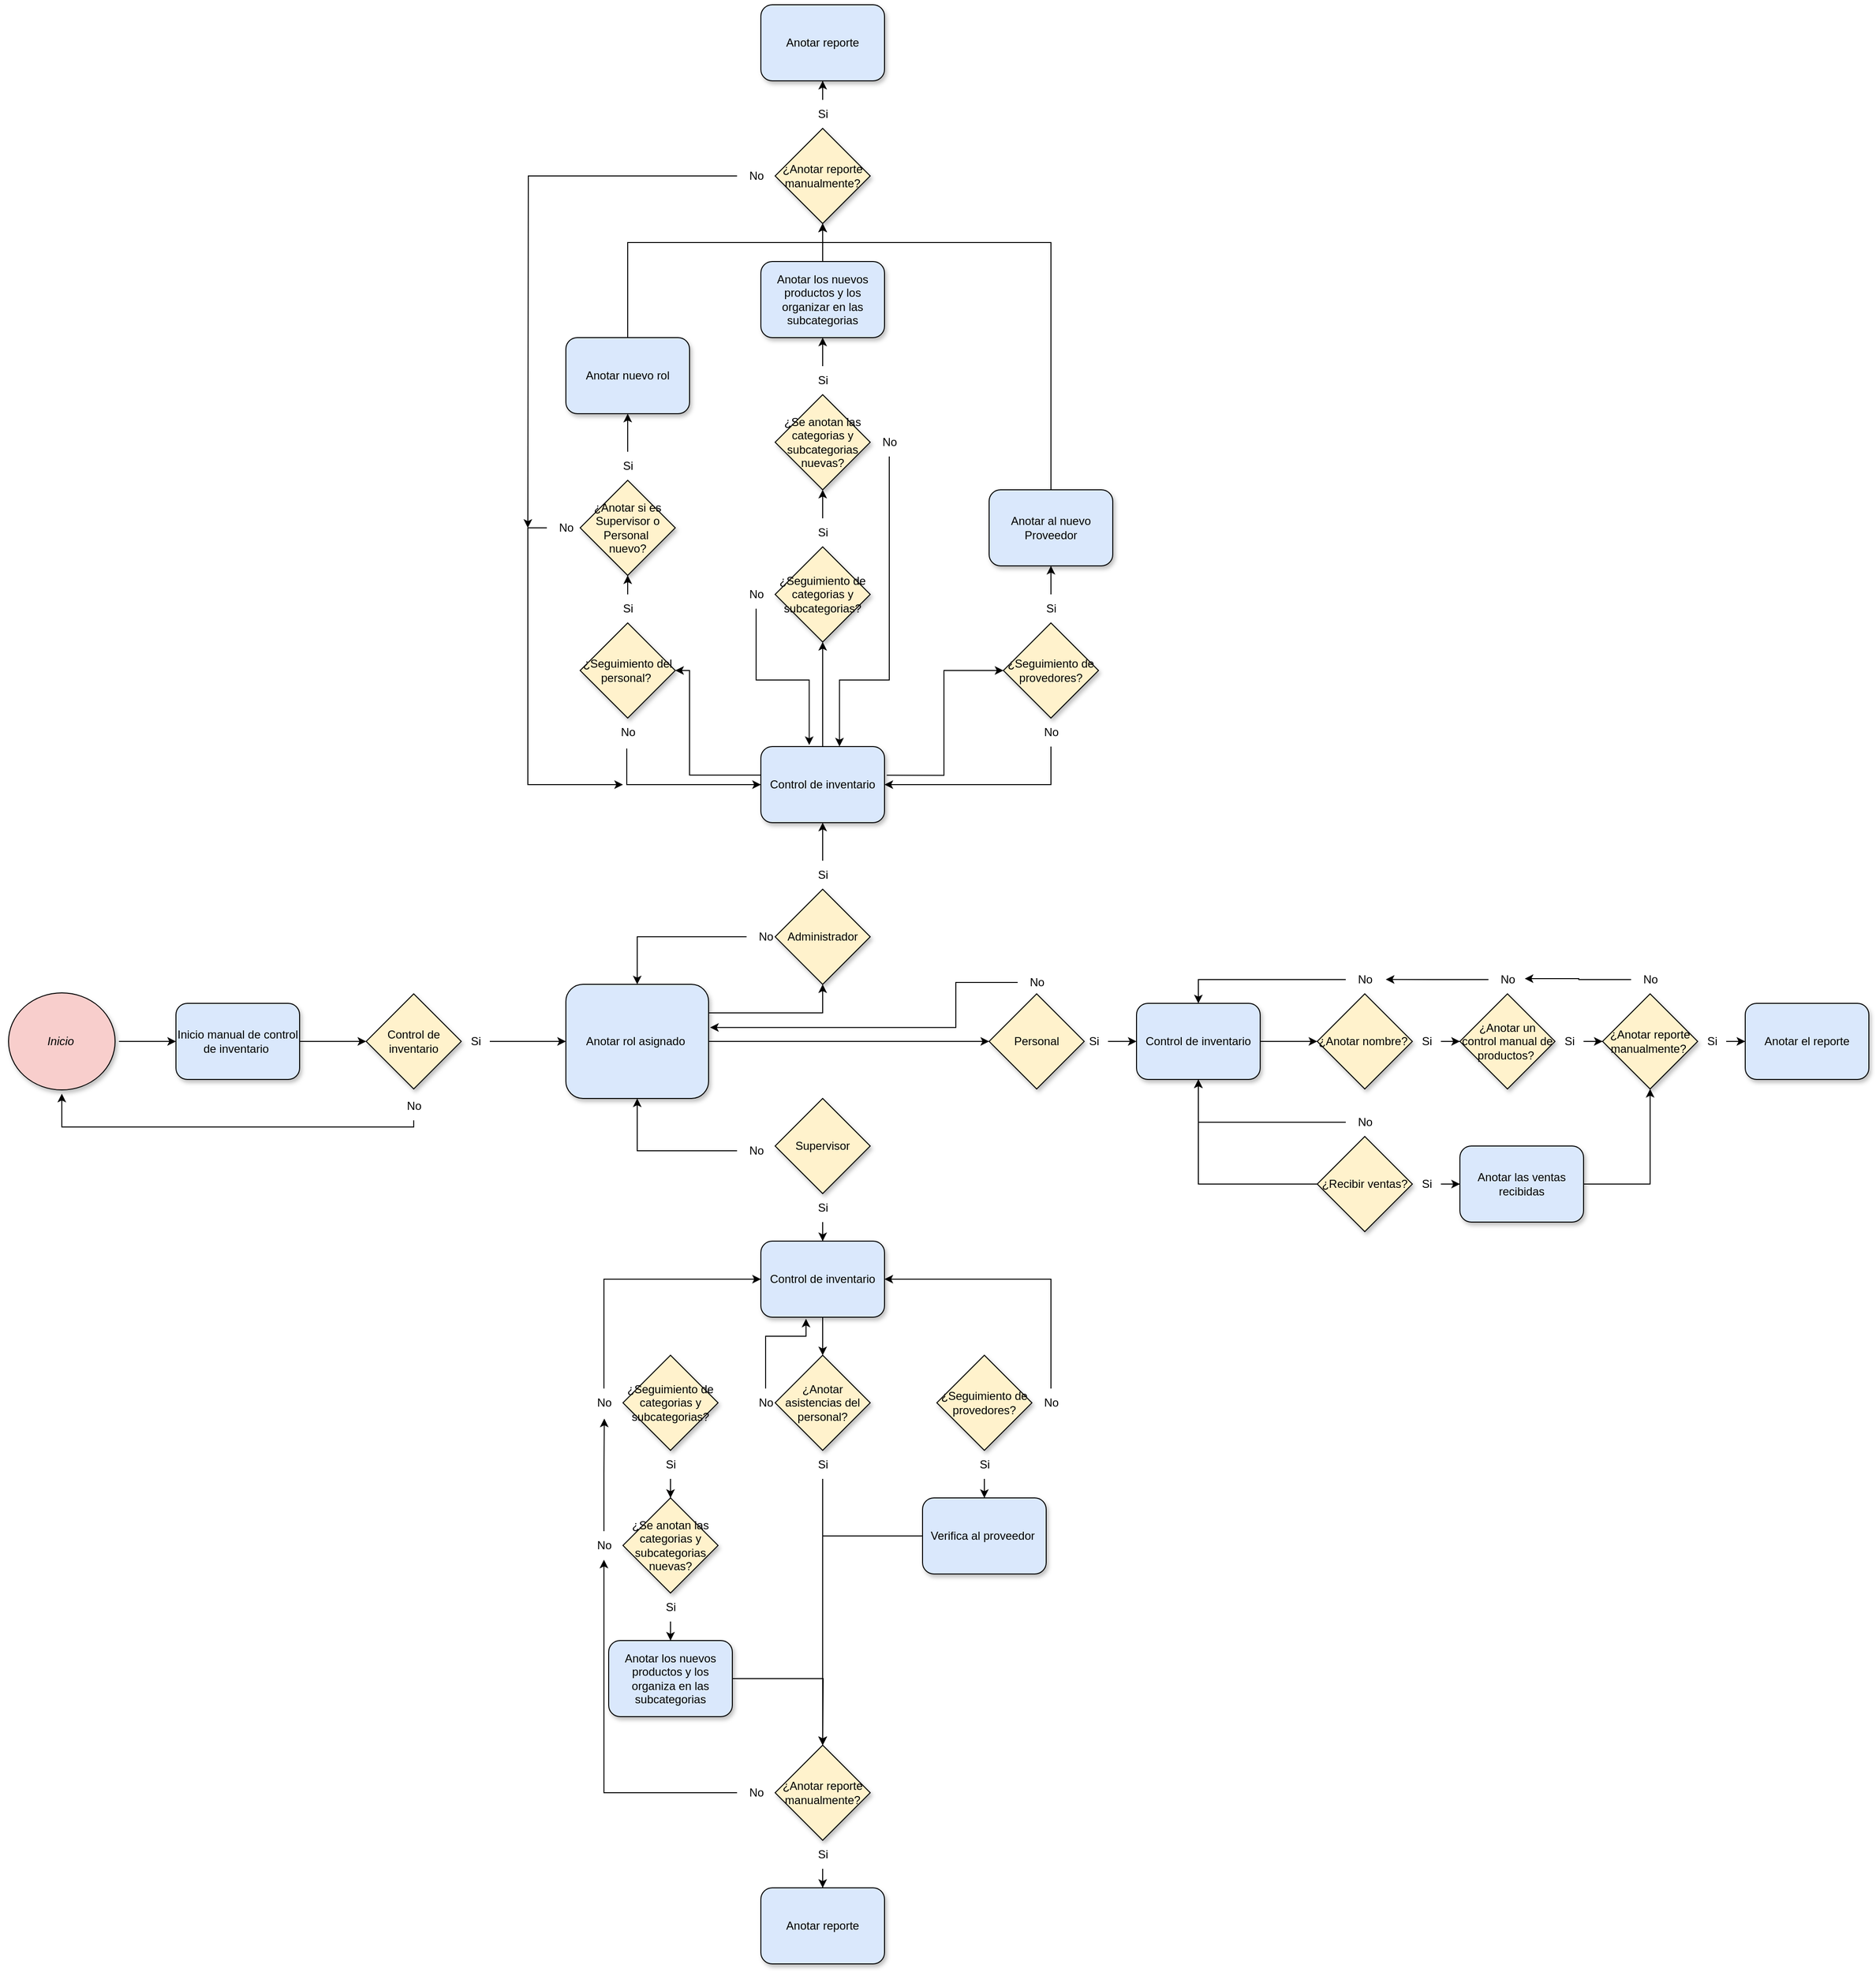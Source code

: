 <mxfile version="26.0.2" pages="2">
  <diagram id="8MpzsDnAWLXFpsdG1We5" name="Sin el Software">
    <mxGraphModel grid="1" page="1" gridSize="10" guides="1" tooltips="1" connect="1" arrows="1" fold="1" pageScale="1" pageWidth="827" pageHeight="1169" math="0" shadow="0">
      <root>
        <mxCell id="0" />
        <mxCell id="1" parent="0" />
        <mxCell id="89Njlsr-apjs6avGPFXE-1" style="edgeStyle=orthogonalEdgeStyle;rounded=0;orthogonalLoop=1;jettySize=auto;html=1;entryX=0;entryY=0.5;entryDx=0;entryDy=0;" edge="1" parent="1" source="D_V9bEUpVsU89KuBzjzm-1" target="xcsBQ0M6ogdUJ5Vh63Db-1">
          <mxGeometry relative="1" as="geometry" />
        </mxCell>
        <mxCell id="D_V9bEUpVsU89KuBzjzm-1" value="&lt;i&gt;Inicio&amp;nbsp;&lt;/i&gt;" style="ellipse;html=1;shape=startState;fillColor=#f8cecc;strokeColor=#000000;shadow=1;" vertex="1" parent="1">
          <mxGeometry x="-520" y="125" width="120" height="110" as="geometry" />
        </mxCell>
        <mxCell id="_3jCs2RjBCkNu6Ft0jaR-53" style="edgeStyle=orthogonalEdgeStyle;rounded=0;orthogonalLoop=1;jettySize=auto;html=1;entryX=0.5;entryY=1;entryDx=0;entryDy=0;" edge="1" parent="1" source="lzymS8lCCdqY5Jsevsgk-3" target="_3jCs2RjBCkNu6Ft0jaR-32">
          <mxGeometry relative="1" as="geometry" />
        </mxCell>
        <mxCell id="lzymS8lCCdqY5Jsevsgk-3" value="Anotar las ventas recibidas" style="whiteSpace=wrap;html=1;rounded=1;fillColor=#dae8fc;strokeColor=#000000;shadow=1;" vertex="1" parent="1">
          <mxGeometry x="1010" y="290" width="130" height="80" as="geometry" />
        </mxCell>
        <mxCell id="89Njlsr-apjs6avGPFXE-14" style="edgeStyle=orthogonalEdgeStyle;rounded=0;orthogonalLoop=1;jettySize=auto;html=1;entryX=0.5;entryY=1;entryDx=0;entryDy=0;" edge="1" parent="1" source="lzymS8lCCdqY5Jsevsgk-6" target="89Njlsr-apjs6avGPFXE-5">
          <mxGeometry relative="1" as="geometry">
            <Array as="points">
              <mxPoint x="340" y="150" />
            </Array>
          </mxGeometry>
        </mxCell>
        <mxCell id="_3jCs2RjBCkNu6Ft0jaR-14" style="edgeStyle=orthogonalEdgeStyle;rounded=0;orthogonalLoop=1;jettySize=auto;html=1;entryX=0;entryY=0.5;entryDx=0;entryDy=0;" edge="1" parent="1" source="lzymS8lCCdqY5Jsevsgk-6" target="_3jCs2RjBCkNu6Ft0jaR-12">
          <mxGeometry relative="1" as="geometry" />
        </mxCell>
        <mxCell id="lzymS8lCCdqY5Jsevsgk-6" value="Anotar rol asignado&amp;nbsp;" style="whiteSpace=wrap;html=1;rounded=1;fillColor=#dae8fc;strokeColor=#000000;shadow=1;" vertex="1" parent="1">
          <mxGeometry x="70" y="120" width="150" height="120" as="geometry" />
        </mxCell>
        <mxCell id="_3jCs2RjBCkNu6Ft0jaR-49" style="edgeStyle=orthogonalEdgeStyle;rounded=0;orthogonalLoop=1;jettySize=auto;html=1;entryX=0.5;entryY=0;entryDx=0;entryDy=0;" edge="1" parent="1" source="jyvvdz-EsHwemd0nheVA-1" target="_3jCs2RjBCkNu6Ft0jaR-48">
          <mxGeometry relative="1" as="geometry" />
        </mxCell>
        <mxCell id="jyvvdz-EsHwemd0nheVA-1" value="Control de inventario" style="whiteSpace=wrap;html=1;rounded=1;fillColor=#dae8fc;strokeColor=#000000;shadow=1;" vertex="1" parent="1">
          <mxGeometry x="275" y="390" width="130" height="80" as="geometry" />
        </mxCell>
        <mxCell id="_3jCs2RjBCkNu6Ft0jaR-21" style="edgeStyle=orthogonalEdgeStyle;rounded=0;orthogonalLoop=1;jettySize=auto;html=1;entryX=0;entryY=0.5;entryDx=0;entryDy=0;" edge="1" parent="1" source="jyvvdz-EsHwemd0nheVA-2" target="_3jCs2RjBCkNu6Ft0jaR-20">
          <mxGeometry relative="1" as="geometry" />
        </mxCell>
        <mxCell id="jyvvdz-EsHwemd0nheVA-2" value="Control de inventario" style="whiteSpace=wrap;html=1;rounded=1;fillColor=#dae8fc;strokeColor=#000000;shadow=1;" vertex="1" parent="1">
          <mxGeometry x="670" y="140" width="130" height="80" as="geometry" />
        </mxCell>
        <mxCell id="89Njlsr-apjs6avGPFXE-21" style="edgeStyle=orthogonalEdgeStyle;rounded=0;orthogonalLoop=1;jettySize=auto;html=1;entryX=1;entryY=0.5;entryDx=0;entryDy=0;exitX=0;exitY=0.5;exitDx=0;exitDy=0;" edge="1" parent="1" source="jyvvdz-EsHwemd0nheVA-3" target="89Njlsr-apjs6avGPFXE-18">
          <mxGeometry relative="1" as="geometry">
            <Array as="points">
              <mxPoint x="275" y="-100" />
              <mxPoint x="200" y="-100" />
              <mxPoint x="200" y="-210" />
            </Array>
          </mxGeometry>
        </mxCell>
        <mxCell id="89Njlsr-apjs6avGPFXE-34" style="edgeStyle=orthogonalEdgeStyle;rounded=0;orthogonalLoop=1;jettySize=auto;html=1;entryX=0.5;entryY=1;entryDx=0;entryDy=0;" edge="1" parent="1" source="jyvvdz-EsHwemd0nheVA-3" target="89Njlsr-apjs6avGPFXE-32">
          <mxGeometry relative="1" as="geometry" />
        </mxCell>
        <mxCell id="89Njlsr-apjs6avGPFXE-47" style="edgeStyle=orthogonalEdgeStyle;rounded=0;orthogonalLoop=1;jettySize=auto;html=1;entryX=0;entryY=0.5;entryDx=0;entryDy=0;exitX=1.018;exitY=0.377;exitDx=0;exitDy=0;exitPerimeter=0;" edge="1" parent="1" source="jyvvdz-EsHwemd0nheVA-3" target="89Njlsr-apjs6avGPFXE-46">
          <mxGeometry relative="1" as="geometry" />
        </mxCell>
        <mxCell id="jyvvdz-EsHwemd0nheVA-3" value="Control de inventario" style="whiteSpace=wrap;html=1;rounded=1;fillColor=#dae8fc;strokeColor=#000000;shadow=1;" vertex="1" parent="1">
          <mxGeometry x="275" y="-130" width="130" height="80" as="geometry" />
        </mxCell>
        <mxCell id="WbZLY19i6JKhfcg5PpFJ-1" value="Anotar el reporte" style="whiteSpace=wrap;html=1;rounded=1;fillColor=#dae8fc;strokeColor=#000000;shadow=1;" vertex="1" parent="1">
          <mxGeometry x="1310" y="140" width="130" height="80" as="geometry" />
        </mxCell>
        <mxCell id="_3jCs2RjBCkNu6Ft0jaR-6" style="edgeStyle=orthogonalEdgeStyle;rounded=0;orthogonalLoop=1;jettySize=auto;html=1;entryX=0.5;entryY=1;entryDx=0;entryDy=0;" edge="1" parent="1" source="c7YSahc-AKWGfDSj1ONN-1" target="_3jCs2RjBCkNu6Ft0jaR-1">
          <mxGeometry relative="1" as="geometry">
            <Array as="points">
              <mxPoint x="135" y="-660" />
              <mxPoint x="340" y="-660" />
            </Array>
          </mxGeometry>
        </mxCell>
        <mxCell id="c7YSahc-AKWGfDSj1ONN-1" value="Anotar nuevo rol" style="whiteSpace=wrap;html=1;rounded=1;fillColor=#dae8fc;strokeColor=#000000;shadow=1;" vertex="1" parent="1">
          <mxGeometry x="70" y="-560" width="130" height="80" as="geometry" />
        </mxCell>
        <mxCell id="_3jCs2RjBCkNu6Ft0jaR-8" style="edgeStyle=orthogonalEdgeStyle;rounded=0;orthogonalLoop=1;jettySize=auto;html=1;entryX=0.5;entryY=1;entryDx=0;entryDy=0;" edge="1" parent="1" source="uZ6U63FLTDRBSfMgkiba-2" target="_3jCs2RjBCkNu6Ft0jaR-1">
          <mxGeometry relative="1" as="geometry">
            <Array as="points">
              <mxPoint x="580" y="-660" />
              <mxPoint x="340" y="-660" />
            </Array>
          </mxGeometry>
        </mxCell>
        <mxCell id="uZ6U63FLTDRBSfMgkiba-2" value="Anotar al nuevo Proveedor" style="whiteSpace=wrap;html=1;rounded=1;fillColor=#dae8fc;strokeColor=#000000;shadow=1;" vertex="1" parent="1">
          <mxGeometry x="515" y="-400" width="130" height="80" as="geometry" />
        </mxCell>
        <mxCell id="_3jCs2RjBCkNu6Ft0jaR-7" style="edgeStyle=orthogonalEdgeStyle;rounded=0;orthogonalLoop=1;jettySize=auto;html=1;entryX=0.5;entryY=1;entryDx=0;entryDy=0;" edge="1" parent="1" source="k0QyJQyWme7vT22am6ph-2" target="_3jCs2RjBCkNu6Ft0jaR-1">
          <mxGeometry relative="1" as="geometry" />
        </mxCell>
        <mxCell id="k0QyJQyWme7vT22am6ph-2" value="Anotar los nuevos productos y los organizar en las subcategorias" style="whiteSpace=wrap;html=1;rounded=1;fillColor=#dae8fc;strokeColor=#000000;shadow=1;" vertex="1" parent="1">
          <mxGeometry x="275" y="-640" width="130" height="80" as="geometry" />
        </mxCell>
        <mxCell id="89Njlsr-apjs6avGPFXE-3" style="edgeStyle=orthogonalEdgeStyle;rounded=0;orthogonalLoop=1;jettySize=auto;html=1;entryX=0;entryY=0.5;entryDx=0;entryDy=0;" edge="1" parent="1" source="xcsBQ0M6ogdUJ5Vh63Db-1" target="_7Fvudl6u-H_jaXORuY4-1">
          <mxGeometry relative="1" as="geometry" />
        </mxCell>
        <mxCell id="xcsBQ0M6ogdUJ5Vh63Db-1" value="Inicio manual de control de inventario&amp;nbsp;" style="whiteSpace=wrap;html=1;rounded=1;fillColor=#dae8fc;strokeColor=#000000;shadow=1;" vertex="1" parent="1">
          <mxGeometry x="-340" y="140" width="130" height="80" as="geometry" />
        </mxCell>
        <mxCell id="_3jCs2RjBCkNu6Ft0jaR-74" style="edgeStyle=orthogonalEdgeStyle;rounded=0;orthogonalLoop=1;jettySize=auto;html=1;entryX=0.5;entryY=0;entryDx=0;entryDy=0;" edge="1" parent="1" source="xt_zUWc_rCE-ztui5enV-3" target="_3jCs2RjBCkNu6Ft0jaR-71">
          <mxGeometry relative="1" as="geometry" />
        </mxCell>
        <mxCell id="xt_zUWc_rCE-ztui5enV-3" value="Verifica al proveedor&amp;nbsp;" style="whiteSpace=wrap;html=1;rounded=1;fillColor=#dae8fc;strokeColor=#000000;shadow=1;" vertex="1" parent="1">
          <mxGeometry x="445" y="660" width="130" height="80" as="geometry" />
        </mxCell>
        <mxCell id="xt_zUWc_rCE-ztui5enV-4" value="Anotar reporte" style="whiteSpace=wrap;html=1;rounded=1;fillColor=#dae8fc;strokeColor=#000000;shadow=1;" vertex="1" parent="1">
          <mxGeometry x="275" y="1070" width="130" height="80" as="geometry" />
        </mxCell>
        <mxCell id="_3jCs2RjBCkNu6Ft0jaR-73" style="edgeStyle=orthogonalEdgeStyle;rounded=0;orthogonalLoop=1;jettySize=auto;html=1;" edge="1" parent="1" source="SPKLcZ1nez5YlVkPd4xu-2">
          <mxGeometry relative="1" as="geometry">
            <mxPoint x="340" y="920" as="targetPoint" />
          </mxGeometry>
        </mxCell>
        <mxCell id="SPKLcZ1nez5YlVkPd4xu-2" value="Anotar los nuevos productos y los organiza en las subcategorias" style="whiteSpace=wrap;html=1;rounded=1;fillColor=#dae8fc;strokeColor=#000000;shadow=1;" vertex="1" parent="1">
          <mxGeometry x="115" y="810" width="130" height="80" as="geometry" />
        </mxCell>
        <mxCell id="_7Fvudl6u-H_jaXORuY4-1" value="Control de inventario" style="rhombus;whiteSpace=wrap;html=1;fillColor=#fff2cc;strokeColor=#000000;shadow=1;strokeWidth=1;" vertex="1" parent="1">
          <mxGeometry x="-140" y="130" width="100" height="100" as="geometry" />
        </mxCell>
        <mxCell id="89Njlsr-apjs6avGPFXE-4" style="edgeStyle=orthogonalEdgeStyle;rounded=0;orthogonalLoop=1;jettySize=auto;html=1;entryX=0;entryY=0.5;entryDx=0;entryDy=0;" edge="1" parent="1" source="VnRvxHMK49RC8KC2MgwT-1" target="lzymS8lCCdqY5Jsevsgk-6">
          <mxGeometry relative="1" as="geometry" />
        </mxCell>
        <mxCell id="VnRvxHMK49RC8KC2MgwT-1" value="&lt;font style=&quot;vertical-align: inherit;&quot;&gt;&lt;font style=&quot;vertical-align: inherit;&quot;&gt;Si&lt;/font&gt;&lt;/font&gt;" style="text;html=1;align=center;verticalAlign=middle;resizable=0;points=[];autosize=1;strokeColor=none;fillColor=none;shadow=1;strokeWidth=1;" vertex="1" parent="1">
          <mxGeometry x="-40" y="165" width="30" height="30" as="geometry" />
        </mxCell>
        <mxCell id="2Xki1bJ3yfeOTgUHJTlR-3" style="edgeStyle=orthogonalEdgeStyle;rounded=0;orthogonalLoop=1;jettySize=auto;html=1;entryX=0.5;entryY=1;entryDx=0;entryDy=0;" edge="1" parent="1" source="2Xki1bJ3yfeOTgUHJTlR-1" target="D_V9bEUpVsU89KuBzjzm-1">
          <mxGeometry relative="1" as="geometry">
            <Array as="points">
              <mxPoint x="-90" y="270" />
              <mxPoint x="-460" y="270" />
            </Array>
          </mxGeometry>
        </mxCell>
        <mxCell id="2Xki1bJ3yfeOTgUHJTlR-1" value="&lt;font style=&quot;vertical-align: inherit;&quot;&gt;&lt;font style=&quot;vertical-align: inherit;&quot;&gt;&lt;font style=&quot;vertical-align: inherit;&quot;&gt;&lt;font style=&quot;vertical-align: inherit;&quot;&gt;No&lt;/font&gt;&lt;/font&gt;&lt;/font&gt;&lt;/font&gt;" style="text;html=1;align=center;verticalAlign=middle;resizable=0;points=[];autosize=1;strokeColor=none;fillColor=none;shadow=1;strokeWidth=1;" vertex="1" parent="1">
          <mxGeometry x="-110" y="233" width="40" height="30" as="geometry" />
        </mxCell>
        <mxCell id="89Njlsr-apjs6avGPFXE-5" value="Administrador" style="rhombus;whiteSpace=wrap;html=1;fillColor=#fff2cc;strokeColor=#000000;shadow=1;strokeWidth=1;" vertex="1" parent="1">
          <mxGeometry x="290" y="20" width="100" height="100" as="geometry" />
        </mxCell>
        <mxCell id="89Njlsr-apjs6avGPFXE-17" style="edgeStyle=orthogonalEdgeStyle;rounded=0;orthogonalLoop=1;jettySize=auto;html=1;entryX=0.5;entryY=1;entryDx=0;entryDy=0;" edge="1" parent="1" source="89Njlsr-apjs6avGPFXE-8" target="jyvvdz-EsHwemd0nheVA-3">
          <mxGeometry relative="1" as="geometry" />
        </mxCell>
        <mxCell id="89Njlsr-apjs6avGPFXE-8" value="&lt;font style=&quot;vertical-align: inherit;&quot;&gt;&lt;font style=&quot;vertical-align: inherit;&quot;&gt;Si&lt;/font&gt;&lt;/font&gt;" style="text;html=1;align=center;verticalAlign=middle;resizable=0;points=[];autosize=1;strokeColor=none;fillColor=none;shadow=1;strokeWidth=1;" vertex="1" parent="1">
          <mxGeometry x="325" y="-10" width="30" height="30" as="geometry" />
        </mxCell>
        <mxCell id="89Njlsr-apjs6avGPFXE-15" style="edgeStyle=orthogonalEdgeStyle;rounded=0;orthogonalLoop=1;jettySize=auto;html=1;entryX=0.5;entryY=0;entryDx=0;entryDy=0;" edge="1" parent="1" source="89Njlsr-apjs6avGPFXE-10" target="lzymS8lCCdqY5Jsevsgk-6">
          <mxGeometry relative="1" as="geometry" />
        </mxCell>
        <mxCell id="89Njlsr-apjs6avGPFXE-10" value="&lt;font style=&quot;vertical-align: inherit;&quot;&gt;&lt;font style=&quot;vertical-align: inherit;&quot;&gt;&lt;font style=&quot;vertical-align: inherit;&quot;&gt;&lt;font style=&quot;vertical-align: inherit;&quot;&gt;No&lt;/font&gt;&lt;/font&gt;&lt;/font&gt;&lt;/font&gt;" style="text;html=1;align=center;verticalAlign=middle;resizable=0;points=[];autosize=1;strokeColor=none;fillColor=none;shadow=1;strokeWidth=1;" vertex="1" parent="1">
          <mxGeometry x="260" y="55" width="40" height="30" as="geometry" />
        </mxCell>
        <mxCell id="89Njlsr-apjs6avGPFXE-18" value="¿Seguimiento del personal?&amp;nbsp;" style="rhombus;whiteSpace=wrap;html=1;fillColor=#fff2cc;strokeColor=#000000;shadow=1;strokeWidth=1;" vertex="1" parent="1">
          <mxGeometry x="85" y="-260" width="100" height="100" as="geometry" />
        </mxCell>
        <mxCell id="89Njlsr-apjs6avGPFXE-24" style="edgeStyle=orthogonalEdgeStyle;rounded=0;orthogonalLoop=1;jettySize=auto;html=1;entryX=0.5;entryY=1;entryDx=0;entryDy=0;" edge="1" parent="1" source="89Njlsr-apjs6avGPFXE-20" target="89Njlsr-apjs6avGPFXE-25">
          <mxGeometry relative="1" as="geometry">
            <mxPoint x="130" y="-360.0" as="targetPoint" />
          </mxGeometry>
        </mxCell>
        <mxCell id="89Njlsr-apjs6avGPFXE-20" value="&lt;font style=&quot;vertical-align: inherit;&quot;&gt;&lt;font style=&quot;vertical-align: inherit;&quot;&gt;Si&lt;/font&gt;&lt;/font&gt;" style="text;html=1;align=center;verticalAlign=middle;resizable=0;points=[];autosize=1;strokeColor=none;fillColor=none;shadow=1;strokeWidth=1;" vertex="1" parent="1">
          <mxGeometry x="120" y="-290" width="30" height="30" as="geometry" />
        </mxCell>
        <mxCell id="89Njlsr-apjs6avGPFXE-23" style="edgeStyle=orthogonalEdgeStyle;rounded=0;orthogonalLoop=1;jettySize=auto;html=1;entryX=0;entryY=0.5;entryDx=0;entryDy=0;exitX=0.475;exitY=1.067;exitDx=0;exitDy=0;exitPerimeter=0;" edge="1" parent="1" source="89Njlsr-apjs6avGPFXE-22" target="jyvvdz-EsHwemd0nheVA-3">
          <mxGeometry relative="1" as="geometry">
            <Array as="points">
              <mxPoint x="134" y="-90" />
            </Array>
          </mxGeometry>
        </mxCell>
        <mxCell id="89Njlsr-apjs6avGPFXE-22" value="&lt;font style=&quot;vertical-align: inherit;&quot;&gt;&lt;font style=&quot;vertical-align: inherit;&quot;&gt;&lt;font style=&quot;vertical-align: inherit;&quot;&gt;&lt;font style=&quot;vertical-align: inherit;&quot;&gt;No&lt;/font&gt;&lt;/font&gt;&lt;/font&gt;&lt;/font&gt;" style="text;html=1;align=center;verticalAlign=middle;resizable=0;points=[];autosize=1;strokeColor=none;fillColor=none;shadow=1;strokeWidth=1;" vertex="1" parent="1">
          <mxGeometry x="115" y="-160" width="40" height="30" as="geometry" />
        </mxCell>
        <mxCell id="89Njlsr-apjs6avGPFXE-25" value="¿Anotar si es Supervisor o Personal&amp;nbsp;&lt;div&gt;nuevo?&lt;/div&gt;" style="rhombus;whiteSpace=wrap;html=1;fillColor=#fff2cc;strokeColor=#000000;shadow=1;strokeWidth=1;" vertex="1" parent="1">
          <mxGeometry x="85" y="-410" width="100" height="100" as="geometry" />
        </mxCell>
        <mxCell id="89Njlsr-apjs6avGPFXE-33" style="edgeStyle=orthogonalEdgeStyle;rounded=0;orthogonalLoop=1;jettySize=auto;html=1;" edge="1" parent="1" source="89Njlsr-apjs6avGPFXE-26">
          <mxGeometry relative="1" as="geometry">
            <mxPoint x="130" y="-90.0" as="targetPoint" />
            <Array as="points">
              <mxPoint x="30" y="-360" />
              <mxPoint x="30" y="-90" />
            </Array>
          </mxGeometry>
        </mxCell>
        <mxCell id="89Njlsr-apjs6avGPFXE-26" value="&lt;font style=&quot;vertical-align: inherit;&quot;&gt;&lt;font style=&quot;vertical-align: inherit;&quot;&gt;&lt;font style=&quot;vertical-align: inherit;&quot;&gt;&lt;font style=&quot;vertical-align: inherit;&quot;&gt;No&lt;/font&gt;&lt;/font&gt;&lt;/font&gt;&lt;/font&gt;" style="text;html=1;align=center;verticalAlign=middle;resizable=0;points=[];autosize=1;strokeColor=none;fillColor=none;shadow=1;strokeWidth=1;" vertex="1" parent="1">
          <mxGeometry x="50" y="-375" width="40" height="30" as="geometry" />
        </mxCell>
        <mxCell id="89Njlsr-apjs6avGPFXE-30" style="edgeStyle=orthogonalEdgeStyle;rounded=0;orthogonalLoop=1;jettySize=auto;html=1;entryX=0.5;entryY=1;entryDx=0;entryDy=0;" edge="1" parent="1" source="89Njlsr-apjs6avGPFXE-27" target="c7YSahc-AKWGfDSj1ONN-1">
          <mxGeometry relative="1" as="geometry" />
        </mxCell>
        <mxCell id="89Njlsr-apjs6avGPFXE-27" value="&lt;font style=&quot;vertical-align: inherit;&quot;&gt;&lt;font style=&quot;vertical-align: inherit;&quot;&gt;Si&lt;/font&gt;&lt;/font&gt;" style="text;html=1;align=center;verticalAlign=middle;resizable=0;points=[];autosize=1;strokeColor=none;fillColor=none;shadow=1;strokeWidth=1;" vertex="1" parent="1">
          <mxGeometry x="120" y="-440" width="30" height="30" as="geometry" />
        </mxCell>
        <mxCell id="89Njlsr-apjs6avGPFXE-32" value="¿Seguimiento de categorias y subcategorias?" style="rhombus;whiteSpace=wrap;html=1;fillColor=#fff2cc;strokeColor=#000000;shadow=1;strokeWidth=1;" vertex="1" parent="1">
          <mxGeometry x="290" y="-340" width="100" height="100" as="geometry" />
        </mxCell>
        <mxCell id="89Njlsr-apjs6avGPFXE-35" value="&lt;font style=&quot;vertical-align: inherit;&quot;&gt;&lt;font style=&quot;vertical-align: inherit;&quot;&gt;&lt;font style=&quot;vertical-align: inherit;&quot;&gt;&lt;font style=&quot;vertical-align: inherit;&quot;&gt;No&lt;/font&gt;&lt;/font&gt;&lt;/font&gt;&lt;/font&gt;" style="text;html=1;align=center;verticalAlign=middle;resizable=0;points=[];autosize=1;strokeColor=none;fillColor=none;shadow=1;strokeWidth=1;" vertex="1" parent="1">
          <mxGeometry x="250" y="-305" width="40" height="30" as="geometry" />
        </mxCell>
        <mxCell id="89Njlsr-apjs6avGPFXE-36" style="edgeStyle=orthogonalEdgeStyle;rounded=0;orthogonalLoop=1;jettySize=auto;html=1;entryX=0.391;entryY=-0.021;entryDx=0;entryDy=0;entryPerimeter=0;" edge="1" parent="1" source="89Njlsr-apjs6avGPFXE-35" target="jyvvdz-EsHwemd0nheVA-3">
          <mxGeometry relative="1" as="geometry">
            <Array as="points">
              <mxPoint x="270" y="-200" />
              <mxPoint x="326" y="-200" />
            </Array>
          </mxGeometry>
        </mxCell>
        <mxCell id="89Njlsr-apjs6avGPFXE-39" style="edgeStyle=orthogonalEdgeStyle;rounded=0;orthogonalLoop=1;jettySize=auto;html=1;entryX=0.5;entryY=1;entryDx=0;entryDy=0;" edge="1" parent="1" source="89Njlsr-apjs6avGPFXE-37" target="89Njlsr-apjs6avGPFXE-38">
          <mxGeometry relative="1" as="geometry" />
        </mxCell>
        <mxCell id="89Njlsr-apjs6avGPFXE-37" value="&lt;font style=&quot;vertical-align: inherit;&quot;&gt;&lt;font style=&quot;vertical-align: inherit;&quot;&gt;Si&lt;/font&gt;&lt;/font&gt;" style="text;html=1;align=center;verticalAlign=middle;resizable=0;points=[];autosize=1;strokeColor=none;fillColor=none;shadow=1;strokeWidth=1;" vertex="1" parent="1">
          <mxGeometry x="325" y="-370" width="30" height="30" as="geometry" />
        </mxCell>
        <mxCell id="89Njlsr-apjs6avGPFXE-38" value="¿Se anotan las categorias y subcategorias&lt;div&gt;nuevas?&lt;/div&gt;" style="rhombus;whiteSpace=wrap;html=1;fillColor=#fff2cc;strokeColor=#000000;shadow=1;strokeWidth=1;" vertex="1" parent="1">
          <mxGeometry x="290" y="-500" width="100" height="100" as="geometry" />
        </mxCell>
        <mxCell id="89Njlsr-apjs6avGPFXE-41" style="edgeStyle=orthogonalEdgeStyle;rounded=0;orthogonalLoop=1;jettySize=auto;html=1;entryX=0.5;entryY=1;entryDx=0;entryDy=0;" edge="1" parent="1" source="89Njlsr-apjs6avGPFXE-40" target="k0QyJQyWme7vT22am6ph-2">
          <mxGeometry relative="1" as="geometry" />
        </mxCell>
        <mxCell id="89Njlsr-apjs6avGPFXE-40" value="&lt;font style=&quot;vertical-align: inherit;&quot;&gt;&lt;font style=&quot;vertical-align: inherit;&quot;&gt;Si&lt;/font&gt;&lt;/font&gt;" style="text;html=1;align=center;verticalAlign=middle;resizable=0;points=[];autosize=1;strokeColor=none;fillColor=none;shadow=1;strokeWidth=1;" vertex="1" parent="1">
          <mxGeometry x="325" y="-530" width="30" height="30" as="geometry" />
        </mxCell>
        <mxCell id="89Njlsr-apjs6avGPFXE-42" value="&lt;font style=&quot;vertical-align: inherit;&quot;&gt;&lt;font style=&quot;vertical-align: inherit;&quot;&gt;&lt;font style=&quot;vertical-align: inherit;&quot;&gt;&lt;font style=&quot;vertical-align: inherit;&quot;&gt;No&lt;/font&gt;&lt;/font&gt;&lt;/font&gt;&lt;/font&gt;" style="text;html=1;align=center;verticalAlign=middle;resizable=0;points=[];autosize=1;strokeColor=none;fillColor=none;shadow=1;strokeWidth=1;" vertex="1" parent="1">
          <mxGeometry x="390" y="-465" width="40" height="30" as="geometry" />
        </mxCell>
        <mxCell id="89Njlsr-apjs6avGPFXE-45" style="edgeStyle=orthogonalEdgeStyle;rounded=0;orthogonalLoop=1;jettySize=auto;html=1;entryX=0.636;entryY=-0.002;entryDx=0;entryDy=0;entryPerimeter=0;" edge="1" parent="1" source="89Njlsr-apjs6avGPFXE-42" target="jyvvdz-EsHwemd0nheVA-3">
          <mxGeometry relative="1" as="geometry">
            <Array as="points">
              <mxPoint x="410" y="-200" />
              <mxPoint x="358" y="-200" />
            </Array>
          </mxGeometry>
        </mxCell>
        <mxCell id="89Njlsr-apjs6avGPFXE-46" value="¿Seguimiento de provedores?" style="rhombus;whiteSpace=wrap;html=1;fillColor=#fff2cc;strokeColor=#000000;shadow=1;strokeWidth=1;" vertex="1" parent="1">
          <mxGeometry x="530" y="-260" width="100" height="100" as="geometry" />
        </mxCell>
        <mxCell id="89Njlsr-apjs6avGPFXE-51" style="edgeStyle=orthogonalEdgeStyle;rounded=0;orthogonalLoop=1;jettySize=auto;html=1;entryX=0.5;entryY=1;entryDx=0;entryDy=0;" edge="1" parent="1" source="89Njlsr-apjs6avGPFXE-48" target="uZ6U63FLTDRBSfMgkiba-2">
          <mxGeometry relative="1" as="geometry" />
        </mxCell>
        <mxCell id="89Njlsr-apjs6avGPFXE-48" value="&lt;font style=&quot;vertical-align: inherit;&quot;&gt;&lt;font style=&quot;vertical-align: inherit;&quot;&gt;Si&lt;/font&gt;&lt;/font&gt;" style="text;html=1;align=center;verticalAlign=middle;resizable=0;points=[];autosize=1;strokeColor=none;fillColor=none;shadow=1;strokeWidth=1;" vertex="1" parent="1">
          <mxGeometry x="565" y="-290" width="30" height="30" as="geometry" />
        </mxCell>
        <mxCell id="89Njlsr-apjs6avGPFXE-50" style="edgeStyle=orthogonalEdgeStyle;rounded=0;orthogonalLoop=1;jettySize=auto;html=1;entryX=1;entryY=0.5;entryDx=0;entryDy=0;" edge="1" parent="1" source="89Njlsr-apjs6avGPFXE-49" target="jyvvdz-EsHwemd0nheVA-3">
          <mxGeometry relative="1" as="geometry">
            <Array as="points">
              <mxPoint x="580" y="-90" />
            </Array>
          </mxGeometry>
        </mxCell>
        <mxCell id="89Njlsr-apjs6avGPFXE-49" value="&lt;font style=&quot;vertical-align: inherit;&quot;&gt;&lt;font style=&quot;vertical-align: inherit;&quot;&gt;&lt;font style=&quot;vertical-align: inherit;&quot;&gt;&lt;font style=&quot;vertical-align: inherit;&quot;&gt;No&lt;/font&gt;&lt;/font&gt;&lt;/font&gt;&lt;/font&gt;" style="text;html=1;align=center;verticalAlign=middle;resizable=0;points=[];autosize=1;strokeColor=none;fillColor=none;shadow=1;strokeWidth=1;" vertex="1" parent="1">
          <mxGeometry x="560" y="-160" width="40" height="30" as="geometry" />
        </mxCell>
        <mxCell id="_3jCs2RjBCkNu6Ft0jaR-1" value="¿Anotar reporte manualmente?" style="rhombus;whiteSpace=wrap;html=1;fillColor=#fff2cc;strokeColor=#000000;shadow=1;strokeWidth=1;" vertex="1" parent="1">
          <mxGeometry x="290" y="-780" width="100" height="100" as="geometry" />
        </mxCell>
        <mxCell id="_3jCs2RjBCkNu6Ft0jaR-3" value="Anotar reporte" style="whiteSpace=wrap;html=1;rounded=1;fillColor=#dae8fc;strokeColor=#000000;shadow=1;" vertex="1" parent="1">
          <mxGeometry x="275" y="-910" width="130" height="80" as="geometry" />
        </mxCell>
        <mxCell id="_3jCs2RjBCkNu6Ft0jaR-10" style="edgeStyle=orthogonalEdgeStyle;rounded=0;orthogonalLoop=1;jettySize=auto;html=1;entryX=0.5;entryY=1;entryDx=0;entryDy=0;" edge="1" parent="1" source="_3jCs2RjBCkNu6Ft0jaR-4" target="_3jCs2RjBCkNu6Ft0jaR-3">
          <mxGeometry relative="1" as="geometry" />
        </mxCell>
        <mxCell id="_3jCs2RjBCkNu6Ft0jaR-4" value="&lt;font style=&quot;vertical-align: inherit;&quot;&gt;&lt;font style=&quot;vertical-align: inherit;&quot;&gt;Si&lt;/font&gt;&lt;/font&gt;" style="text;html=1;align=center;verticalAlign=middle;resizable=0;points=[];autosize=1;strokeColor=none;fillColor=none;shadow=1;strokeWidth=1;" vertex="1" parent="1">
          <mxGeometry x="325" y="-810" width="30" height="30" as="geometry" />
        </mxCell>
        <mxCell id="_3jCs2RjBCkNu6Ft0jaR-9" style="edgeStyle=orthogonalEdgeStyle;rounded=0;orthogonalLoop=1;jettySize=auto;html=1;" edge="1" parent="1" source="_3jCs2RjBCkNu6Ft0jaR-5">
          <mxGeometry relative="1" as="geometry">
            <mxPoint x="30" y="-360" as="targetPoint" />
          </mxGeometry>
        </mxCell>
        <mxCell id="_3jCs2RjBCkNu6Ft0jaR-5" value="&lt;font style=&quot;vertical-align: inherit;&quot;&gt;&lt;font style=&quot;vertical-align: inherit;&quot;&gt;&lt;font style=&quot;vertical-align: inherit;&quot;&gt;&lt;font style=&quot;vertical-align: inherit;&quot;&gt;No&lt;/font&gt;&lt;/font&gt;&lt;/font&gt;&lt;/font&gt;" style="text;html=1;align=center;verticalAlign=middle;resizable=0;points=[];autosize=1;strokeColor=none;fillColor=none;shadow=1;strokeWidth=1;" vertex="1" parent="1">
          <mxGeometry x="250" y="-745" width="40" height="30" as="geometry" />
        </mxCell>
        <mxCell id="_3jCs2RjBCkNu6Ft0jaR-11" value="Supervisor" style="rhombus;whiteSpace=wrap;html=1;fillColor=#fff2cc;strokeColor=#000000;shadow=1;strokeWidth=1;" vertex="1" parent="1">
          <mxGeometry x="290" y="240" width="100" height="100" as="geometry" />
        </mxCell>
        <mxCell id="_3jCs2RjBCkNu6Ft0jaR-12" value="Personal" style="rhombus;whiteSpace=wrap;html=1;fillColor=#fff2cc;strokeColor=#000000;shadow=1;strokeWidth=1;" vertex="1" parent="1">
          <mxGeometry x="515" y="130" width="100" height="100" as="geometry" />
        </mxCell>
        <mxCell id="_3jCs2RjBCkNu6Ft0jaR-19" style="edgeStyle=orthogonalEdgeStyle;rounded=0;orthogonalLoop=1;jettySize=auto;html=1;entryX=0;entryY=0.5;entryDx=0;entryDy=0;" edge="1" parent="1" source="_3jCs2RjBCkNu6Ft0jaR-15" target="jyvvdz-EsHwemd0nheVA-2">
          <mxGeometry relative="1" as="geometry" />
        </mxCell>
        <mxCell id="_3jCs2RjBCkNu6Ft0jaR-15" value="&lt;font style=&quot;vertical-align: inherit;&quot;&gt;&lt;font style=&quot;vertical-align: inherit;&quot;&gt;Si&lt;/font&gt;&lt;/font&gt;" style="text;html=1;align=center;verticalAlign=middle;resizable=0;points=[];autosize=1;strokeColor=none;fillColor=none;shadow=1;strokeWidth=1;" vertex="1" parent="1">
          <mxGeometry x="610" y="165" width="30" height="30" as="geometry" />
        </mxCell>
        <mxCell id="_3jCs2RjBCkNu6Ft0jaR-16" value="&lt;font style=&quot;vertical-align: inherit;&quot;&gt;&lt;font style=&quot;vertical-align: inherit;&quot;&gt;&lt;font style=&quot;vertical-align: inherit;&quot;&gt;&lt;font style=&quot;vertical-align: inherit;&quot;&gt;No&lt;/font&gt;&lt;/font&gt;&lt;/font&gt;&lt;/font&gt;" style="text;html=1;align=center;verticalAlign=middle;resizable=0;points=[];autosize=1;strokeColor=none;fillColor=none;shadow=1;strokeWidth=1;" vertex="1" parent="1">
          <mxGeometry x="545" y="103" width="40" height="30" as="geometry" />
        </mxCell>
        <mxCell id="_3jCs2RjBCkNu6Ft0jaR-18" style="edgeStyle=orthogonalEdgeStyle;rounded=0;orthogonalLoop=1;jettySize=auto;html=1;entryX=1.011;entryY=0.378;entryDx=0;entryDy=0;entryPerimeter=0;" edge="1" parent="1" source="_3jCs2RjBCkNu6Ft0jaR-16" target="lzymS8lCCdqY5Jsevsgk-6">
          <mxGeometry relative="1" as="geometry">
            <Array as="points">
              <mxPoint x="480" y="118" />
              <mxPoint x="480" y="165" />
            </Array>
          </mxGeometry>
        </mxCell>
        <mxCell id="_3jCs2RjBCkNu6Ft0jaR-20" value="¿Anotar nombre?&amp;nbsp;" style="rhombus;whiteSpace=wrap;html=1;fillColor=#fff2cc;strokeColor=#000000;shadow=1;strokeWidth=1;" vertex="1" parent="1">
          <mxGeometry x="860" y="130" width="100" height="100" as="geometry" />
        </mxCell>
        <mxCell id="_3jCs2RjBCkNu6Ft0jaR-23" style="edgeStyle=orthogonalEdgeStyle;rounded=0;orthogonalLoop=1;jettySize=auto;html=1;entryX=0.5;entryY=0;entryDx=0;entryDy=0;" edge="1" parent="1" source="_3jCs2RjBCkNu6Ft0jaR-22" target="jyvvdz-EsHwemd0nheVA-2">
          <mxGeometry relative="1" as="geometry" />
        </mxCell>
        <mxCell id="_3jCs2RjBCkNu6Ft0jaR-22" value="&lt;font style=&quot;vertical-align: inherit;&quot;&gt;&lt;font style=&quot;vertical-align: inherit;&quot;&gt;&lt;font style=&quot;vertical-align: inherit;&quot;&gt;&lt;font style=&quot;vertical-align: inherit;&quot;&gt;No&lt;/font&gt;&lt;/font&gt;&lt;/font&gt;&lt;/font&gt;" style="text;html=1;align=center;verticalAlign=middle;resizable=0;points=[];autosize=1;strokeColor=none;fillColor=none;shadow=1;strokeWidth=1;" vertex="1" parent="1">
          <mxGeometry x="890" y="100" width="40" height="30" as="geometry" />
        </mxCell>
        <mxCell id="_3jCs2RjBCkNu6Ft0jaR-28" style="edgeStyle=orthogonalEdgeStyle;rounded=0;orthogonalLoop=1;jettySize=auto;html=1;entryX=0;entryY=0.5;entryDx=0;entryDy=0;" edge="1" parent="1" source="_3jCs2RjBCkNu6Ft0jaR-25" target="_3jCs2RjBCkNu6Ft0jaR-27">
          <mxGeometry relative="1" as="geometry" />
        </mxCell>
        <mxCell id="_3jCs2RjBCkNu6Ft0jaR-25" value="&lt;font style=&quot;vertical-align: inherit;&quot;&gt;&lt;font style=&quot;vertical-align: inherit;&quot;&gt;Si&lt;/font&gt;&lt;/font&gt;" style="text;html=1;align=center;verticalAlign=middle;resizable=0;points=[];autosize=1;strokeColor=none;fillColor=none;shadow=1;strokeWidth=1;" vertex="1" parent="1">
          <mxGeometry x="960" y="165" width="30" height="30" as="geometry" />
        </mxCell>
        <mxCell id="_3jCs2RjBCkNu6Ft0jaR-27" value="¿Anotar un control manual de productos?&amp;nbsp;" style="rhombus;whiteSpace=wrap;html=1;fillColor=#fff2cc;strokeColor=#000000;shadow=1;strokeWidth=1;" vertex="1" parent="1">
          <mxGeometry x="1010" y="130" width="100" height="100" as="geometry" />
        </mxCell>
        <mxCell id="_3jCs2RjBCkNu6Ft0jaR-29" value="&lt;font style=&quot;vertical-align: inherit;&quot;&gt;&lt;font style=&quot;vertical-align: inherit;&quot;&gt;&lt;font style=&quot;vertical-align: inherit;&quot;&gt;&lt;font style=&quot;vertical-align: inherit;&quot;&gt;No&lt;/font&gt;&lt;/font&gt;&lt;/font&gt;&lt;/font&gt;" style="text;html=1;align=center;verticalAlign=middle;resizable=0;points=[];autosize=1;strokeColor=none;fillColor=none;shadow=1;strokeWidth=1;" vertex="1" parent="1">
          <mxGeometry x="1040" y="100" width="40" height="30" as="geometry" />
        </mxCell>
        <mxCell id="_3jCs2RjBCkNu6Ft0jaR-30" style="edgeStyle=orthogonalEdgeStyle;rounded=0;orthogonalLoop=1;jettySize=auto;html=1;entryX=1.052;entryY=0.496;entryDx=0;entryDy=0;entryPerimeter=0;" edge="1" parent="1" source="_3jCs2RjBCkNu6Ft0jaR-29" target="_3jCs2RjBCkNu6Ft0jaR-22">
          <mxGeometry relative="1" as="geometry" />
        </mxCell>
        <mxCell id="_3jCs2RjBCkNu6Ft0jaR-33" style="edgeStyle=orthogonalEdgeStyle;rounded=0;orthogonalLoop=1;jettySize=auto;html=1;entryX=0;entryY=0.5;entryDx=0;entryDy=0;" edge="1" parent="1" source="_3jCs2RjBCkNu6Ft0jaR-31" target="_3jCs2RjBCkNu6Ft0jaR-32">
          <mxGeometry relative="1" as="geometry" />
        </mxCell>
        <mxCell id="_3jCs2RjBCkNu6Ft0jaR-31" value="&lt;font style=&quot;vertical-align: inherit;&quot;&gt;&lt;font style=&quot;vertical-align: inherit;&quot;&gt;Si&lt;/font&gt;&lt;/font&gt;" style="text;html=1;align=center;verticalAlign=middle;resizable=0;points=[];autosize=1;strokeColor=none;fillColor=none;shadow=1;strokeWidth=1;" vertex="1" parent="1">
          <mxGeometry x="1110" y="165" width="30" height="30" as="geometry" />
        </mxCell>
        <mxCell id="_3jCs2RjBCkNu6Ft0jaR-32" value="¿Anotar reporte manualmente?&amp;nbsp;" style="rhombus;whiteSpace=wrap;html=1;fillColor=#fff2cc;strokeColor=#000000;shadow=1;strokeWidth=1;" vertex="1" parent="1">
          <mxGeometry x="1160" y="130" width="100" height="100" as="geometry" />
        </mxCell>
        <mxCell id="_3jCs2RjBCkNu6Ft0jaR-35" style="edgeStyle=orthogonalEdgeStyle;rounded=0;orthogonalLoop=1;jettySize=auto;html=1;entryX=0;entryY=0.5;entryDx=0;entryDy=0;" edge="1" parent="1" source="_3jCs2RjBCkNu6Ft0jaR-34" target="WbZLY19i6JKhfcg5PpFJ-1">
          <mxGeometry relative="1" as="geometry" />
        </mxCell>
        <mxCell id="_3jCs2RjBCkNu6Ft0jaR-34" value="&lt;font style=&quot;vertical-align: inherit;&quot;&gt;&lt;font style=&quot;vertical-align: inherit;&quot;&gt;Si&lt;/font&gt;&lt;/font&gt;" style="text;html=1;align=center;verticalAlign=middle;resizable=0;points=[];autosize=1;strokeColor=none;fillColor=none;shadow=1;strokeWidth=1;" vertex="1" parent="1">
          <mxGeometry x="1260" y="165" width="30" height="30" as="geometry" />
        </mxCell>
        <mxCell id="_3jCs2RjBCkNu6Ft0jaR-36" value="&lt;font style=&quot;vertical-align: inherit;&quot;&gt;&lt;font style=&quot;vertical-align: inherit;&quot;&gt;&lt;font style=&quot;vertical-align: inherit;&quot;&gt;&lt;font style=&quot;vertical-align: inherit;&quot;&gt;No&lt;/font&gt;&lt;/font&gt;&lt;/font&gt;&lt;/font&gt;" style="text;html=1;align=center;verticalAlign=middle;resizable=0;points=[];autosize=1;strokeColor=none;fillColor=none;shadow=1;strokeWidth=1;" vertex="1" parent="1">
          <mxGeometry x="1190" y="100" width="40" height="30" as="geometry" />
        </mxCell>
        <mxCell id="_3jCs2RjBCkNu6Ft0jaR-37" style="edgeStyle=orthogonalEdgeStyle;rounded=0;orthogonalLoop=1;jettySize=auto;html=1;entryX=0.954;entryY=0.467;entryDx=0;entryDy=0;entryPerimeter=0;" edge="1" parent="1" source="_3jCs2RjBCkNu6Ft0jaR-36" target="_3jCs2RjBCkNu6Ft0jaR-29">
          <mxGeometry relative="1" as="geometry" />
        </mxCell>
        <mxCell id="_3jCs2RjBCkNu6Ft0jaR-43" style="edgeStyle=orthogonalEdgeStyle;rounded=0;orthogonalLoop=1;jettySize=auto;html=1;entryX=0.5;entryY=1;entryDx=0;entryDy=0;" edge="1" parent="1" source="_3jCs2RjBCkNu6Ft0jaR-38" target="jyvvdz-EsHwemd0nheVA-2">
          <mxGeometry relative="1" as="geometry" />
        </mxCell>
        <mxCell id="_3jCs2RjBCkNu6Ft0jaR-38" value="¿Recibir ventas?" style="rhombus;whiteSpace=wrap;html=1;fillColor=#fff2cc;strokeColor=#000000;shadow=1;strokeWidth=1;" vertex="1" parent="1">
          <mxGeometry x="860" y="280" width="100" height="100" as="geometry" />
        </mxCell>
        <mxCell id="_3jCs2RjBCkNu6Ft0jaR-42" style="edgeStyle=orthogonalEdgeStyle;rounded=0;orthogonalLoop=1;jettySize=auto;html=1;entryX=0.5;entryY=1;entryDx=0;entryDy=0;" edge="1" parent="1" source="_3jCs2RjBCkNu6Ft0jaR-39" target="jyvvdz-EsHwemd0nheVA-2">
          <mxGeometry relative="1" as="geometry" />
        </mxCell>
        <mxCell id="_3jCs2RjBCkNu6Ft0jaR-39" value="&lt;font style=&quot;vertical-align: inherit;&quot;&gt;&lt;font style=&quot;vertical-align: inherit;&quot;&gt;&lt;font style=&quot;vertical-align: inherit;&quot;&gt;&lt;font style=&quot;vertical-align: inherit;&quot;&gt;No&lt;/font&gt;&lt;/font&gt;&lt;/font&gt;&lt;/font&gt;" style="text;html=1;align=center;verticalAlign=middle;resizable=0;points=[];autosize=1;strokeColor=none;fillColor=none;shadow=1;strokeWidth=1;" vertex="1" parent="1">
          <mxGeometry x="890" y="250" width="40" height="30" as="geometry" />
        </mxCell>
        <mxCell id="_3jCs2RjBCkNu6Ft0jaR-41" style="edgeStyle=orthogonalEdgeStyle;rounded=0;orthogonalLoop=1;jettySize=auto;html=1;entryX=0;entryY=0.5;entryDx=0;entryDy=0;" edge="1" parent="1" source="_3jCs2RjBCkNu6Ft0jaR-40" target="lzymS8lCCdqY5Jsevsgk-3">
          <mxGeometry relative="1" as="geometry" />
        </mxCell>
        <mxCell id="_3jCs2RjBCkNu6Ft0jaR-40" value="&lt;font style=&quot;vertical-align: inherit;&quot;&gt;&lt;font style=&quot;vertical-align: inherit;&quot;&gt;Si&lt;/font&gt;&lt;/font&gt;" style="text;html=1;align=center;verticalAlign=middle;resizable=0;points=[];autosize=1;strokeColor=none;fillColor=none;shadow=1;strokeWidth=1;" vertex="1" parent="1">
          <mxGeometry x="960" y="315" width="30" height="30" as="geometry" />
        </mxCell>
        <mxCell id="_3jCs2RjBCkNu6Ft0jaR-47" style="edgeStyle=orthogonalEdgeStyle;rounded=0;orthogonalLoop=1;jettySize=auto;html=1;entryX=0.5;entryY=0;entryDx=0;entryDy=0;" edge="1" parent="1" source="_3jCs2RjBCkNu6Ft0jaR-44" target="jyvvdz-EsHwemd0nheVA-1">
          <mxGeometry relative="1" as="geometry" />
        </mxCell>
        <mxCell id="_3jCs2RjBCkNu6Ft0jaR-44" value="&lt;font style=&quot;vertical-align: inherit;&quot;&gt;&lt;font style=&quot;vertical-align: inherit;&quot;&gt;Si&lt;/font&gt;&lt;/font&gt;" style="text;html=1;align=center;verticalAlign=middle;resizable=0;points=[];autosize=1;strokeColor=none;fillColor=none;shadow=1;strokeWidth=1;" vertex="1" parent="1">
          <mxGeometry x="325" y="340" width="30" height="30" as="geometry" />
        </mxCell>
        <mxCell id="_3jCs2RjBCkNu6Ft0jaR-46" style="edgeStyle=orthogonalEdgeStyle;rounded=0;orthogonalLoop=1;jettySize=auto;html=1;entryX=0.5;entryY=1;entryDx=0;entryDy=0;" edge="1" parent="1" source="_3jCs2RjBCkNu6Ft0jaR-45" target="lzymS8lCCdqY5Jsevsgk-6">
          <mxGeometry relative="1" as="geometry" />
        </mxCell>
        <mxCell id="_3jCs2RjBCkNu6Ft0jaR-45" value="&lt;font style=&quot;vertical-align: inherit;&quot;&gt;&lt;font style=&quot;vertical-align: inherit;&quot;&gt;&lt;font style=&quot;vertical-align: inherit;&quot;&gt;&lt;font style=&quot;vertical-align: inherit;&quot;&gt;No&lt;/font&gt;&lt;/font&gt;&lt;/font&gt;&lt;/font&gt;" style="text;html=1;align=center;verticalAlign=middle;resizable=0;points=[];autosize=1;strokeColor=none;fillColor=none;shadow=1;strokeWidth=1;" vertex="1" parent="1">
          <mxGeometry x="250" y="280" width="40" height="30" as="geometry" />
        </mxCell>
        <mxCell id="_3jCs2RjBCkNu6Ft0jaR-48" value="¿Anotar asistencias del personal?" style="rhombus;whiteSpace=wrap;html=1;fillColor=#fff2cc;strokeColor=#000000;shadow=1;strokeWidth=1;" vertex="1" parent="1">
          <mxGeometry x="290" y="510" width="100" height="100" as="geometry" />
        </mxCell>
        <mxCell id="_3jCs2RjBCkNu6Ft0jaR-72" style="edgeStyle=orthogonalEdgeStyle;rounded=0;orthogonalLoop=1;jettySize=auto;html=1;entryX=0.5;entryY=0;entryDx=0;entryDy=0;" edge="1" parent="1" source="_3jCs2RjBCkNu6Ft0jaR-50" target="_3jCs2RjBCkNu6Ft0jaR-71">
          <mxGeometry relative="1" as="geometry" />
        </mxCell>
        <mxCell id="_3jCs2RjBCkNu6Ft0jaR-50" value="&lt;font style=&quot;vertical-align: inherit;&quot;&gt;&lt;font style=&quot;vertical-align: inherit;&quot;&gt;Si&lt;/font&gt;&lt;/font&gt;" style="text;html=1;align=center;verticalAlign=middle;resizable=0;points=[];autosize=1;strokeColor=none;fillColor=none;shadow=1;strokeWidth=1;" vertex="1" parent="1">
          <mxGeometry x="325" y="610" width="30" height="30" as="geometry" />
        </mxCell>
        <mxCell id="_3jCs2RjBCkNu6Ft0jaR-52" style="edgeStyle=orthogonalEdgeStyle;rounded=0;orthogonalLoop=1;jettySize=auto;html=1;entryX=0.365;entryY=1.02;entryDx=0;entryDy=0;entryPerimeter=0;" edge="1" parent="1" source="_3jCs2RjBCkNu6Ft0jaR-51" target="jyvvdz-EsHwemd0nheVA-1">
          <mxGeometry relative="1" as="geometry">
            <mxPoint x="150" y="540" as="targetPoint" />
            <Array as="points">
              <mxPoint x="280" y="490" />
              <mxPoint x="323" y="490" />
            </Array>
          </mxGeometry>
        </mxCell>
        <mxCell id="_3jCs2RjBCkNu6Ft0jaR-51" value="&lt;font style=&quot;vertical-align: inherit;&quot;&gt;&lt;font style=&quot;vertical-align: inherit;&quot;&gt;&lt;font style=&quot;vertical-align: inherit;&quot;&gt;&lt;font style=&quot;vertical-align: inherit;&quot;&gt;No&lt;/font&gt;&lt;/font&gt;&lt;/font&gt;&lt;/font&gt;" style="text;html=1;align=center;verticalAlign=middle;resizable=0;points=[];autosize=1;strokeColor=none;fillColor=none;shadow=1;strokeWidth=1;" vertex="1" parent="1">
          <mxGeometry x="260" y="545" width="40" height="30" as="geometry" />
        </mxCell>
        <mxCell id="_3jCs2RjBCkNu6Ft0jaR-54" value="¿Seguimiento de categorias y subcategorias?" style="rhombus;whiteSpace=wrap;html=1;fillColor=#fff2cc;strokeColor=#000000;shadow=1;strokeWidth=1;" vertex="1" parent="1">
          <mxGeometry x="130" y="510" width="100" height="100" as="geometry" />
        </mxCell>
        <mxCell id="_3jCs2RjBCkNu6Ft0jaR-57" style="edgeStyle=orthogonalEdgeStyle;rounded=0;orthogonalLoop=1;jettySize=auto;html=1;entryX=0;entryY=0.5;entryDx=0;entryDy=0;" edge="1" parent="1" source="_3jCs2RjBCkNu6Ft0jaR-55" target="jyvvdz-EsHwemd0nheVA-1">
          <mxGeometry relative="1" as="geometry">
            <Array as="points">
              <mxPoint x="110" y="430" />
            </Array>
          </mxGeometry>
        </mxCell>
        <mxCell id="_3jCs2RjBCkNu6Ft0jaR-55" value="&lt;font style=&quot;vertical-align: inherit;&quot;&gt;&lt;font style=&quot;vertical-align: inherit;&quot;&gt;&lt;font style=&quot;vertical-align: inherit;&quot;&gt;&lt;font style=&quot;vertical-align: inherit;&quot;&gt;No&lt;/font&gt;&lt;/font&gt;&lt;/font&gt;&lt;/font&gt;" style="text;html=1;align=center;verticalAlign=middle;resizable=0;points=[];autosize=1;strokeColor=none;fillColor=none;shadow=1;strokeWidth=1;" vertex="1" parent="1">
          <mxGeometry x="90" y="545" width="40" height="30" as="geometry" />
        </mxCell>
        <mxCell id="_3jCs2RjBCkNu6Ft0jaR-59" style="edgeStyle=orthogonalEdgeStyle;rounded=0;orthogonalLoop=1;jettySize=auto;html=1;" edge="1" parent="1" source="_3jCs2RjBCkNu6Ft0jaR-56" target="_3jCs2RjBCkNu6Ft0jaR-58">
          <mxGeometry relative="1" as="geometry" />
        </mxCell>
        <mxCell id="_3jCs2RjBCkNu6Ft0jaR-56" value="&lt;font style=&quot;vertical-align: inherit;&quot;&gt;&lt;font style=&quot;vertical-align: inherit;&quot;&gt;Si&lt;/font&gt;&lt;/font&gt;" style="text;html=1;align=center;verticalAlign=middle;resizable=0;points=[];autosize=1;strokeColor=none;fillColor=none;shadow=1;strokeWidth=1;" vertex="1" parent="1">
          <mxGeometry x="165" y="610" width="30" height="30" as="geometry" />
        </mxCell>
        <mxCell id="_3jCs2RjBCkNu6Ft0jaR-58" value="¿Se anotan las categorias y subcategorias&lt;div&gt;nuevas?&lt;/div&gt;" style="rhombus;whiteSpace=wrap;html=1;fillColor=#fff2cc;strokeColor=#000000;shadow=1;strokeWidth=1;" vertex="1" parent="1">
          <mxGeometry x="130" y="660" width="100" height="100" as="geometry" />
        </mxCell>
        <mxCell id="_3jCs2RjBCkNu6Ft0jaR-62" value="&lt;font style=&quot;vertical-align: inherit;&quot;&gt;&lt;font style=&quot;vertical-align: inherit;&quot;&gt;&lt;font style=&quot;vertical-align: inherit;&quot;&gt;&lt;font style=&quot;vertical-align: inherit;&quot;&gt;No&lt;/font&gt;&lt;/font&gt;&lt;/font&gt;&lt;/font&gt;" style="text;html=1;align=center;verticalAlign=middle;resizable=0;points=[];autosize=1;strokeColor=none;fillColor=none;shadow=1;strokeWidth=1;" vertex="1" parent="1">
          <mxGeometry x="90" y="695" width="40" height="30" as="geometry" />
        </mxCell>
        <mxCell id="_3jCs2RjBCkNu6Ft0jaR-63" style="edgeStyle=orthogonalEdgeStyle;rounded=0;orthogonalLoop=1;jettySize=auto;html=1;entryX=0.509;entryY=1.054;entryDx=0;entryDy=0;entryPerimeter=0;" edge="1" parent="1" source="_3jCs2RjBCkNu6Ft0jaR-62" target="_3jCs2RjBCkNu6Ft0jaR-55">
          <mxGeometry relative="1" as="geometry" />
        </mxCell>
        <mxCell id="_3jCs2RjBCkNu6Ft0jaR-65" style="edgeStyle=orthogonalEdgeStyle;rounded=0;orthogonalLoop=1;jettySize=auto;html=1;entryX=0.5;entryY=0;entryDx=0;entryDy=0;" edge="1" parent="1" source="_3jCs2RjBCkNu6Ft0jaR-64" target="SPKLcZ1nez5YlVkPd4xu-2">
          <mxGeometry relative="1" as="geometry" />
        </mxCell>
        <mxCell id="_3jCs2RjBCkNu6Ft0jaR-64" value="&lt;font style=&quot;vertical-align: inherit;&quot;&gt;&lt;font style=&quot;vertical-align: inherit;&quot;&gt;Si&lt;/font&gt;&lt;/font&gt;" style="text;html=1;align=center;verticalAlign=middle;resizable=0;points=[];autosize=1;strokeColor=none;fillColor=none;shadow=1;strokeWidth=1;" vertex="1" parent="1">
          <mxGeometry x="165" y="760" width="30" height="30" as="geometry" />
        </mxCell>
        <mxCell id="_3jCs2RjBCkNu6Ft0jaR-66" value="¿Seguimiento de provedores?" style="rhombus;whiteSpace=wrap;html=1;fillColor=#fff2cc;strokeColor=#000000;shadow=1;strokeWidth=1;" vertex="1" parent="1">
          <mxGeometry x="460" y="510" width="100" height="100" as="geometry" />
        </mxCell>
        <mxCell id="_3jCs2RjBCkNu6Ft0jaR-69" style="edgeStyle=orthogonalEdgeStyle;rounded=0;orthogonalLoop=1;jettySize=auto;html=1;entryX=1;entryY=0.5;entryDx=0;entryDy=0;" edge="1" parent="1" source="_3jCs2RjBCkNu6Ft0jaR-67" target="jyvvdz-EsHwemd0nheVA-1">
          <mxGeometry relative="1" as="geometry">
            <Array as="points">
              <mxPoint x="580" y="430" />
            </Array>
          </mxGeometry>
        </mxCell>
        <mxCell id="_3jCs2RjBCkNu6Ft0jaR-67" value="&lt;font style=&quot;vertical-align: inherit;&quot;&gt;&lt;font style=&quot;vertical-align: inherit;&quot;&gt;&lt;font style=&quot;vertical-align: inherit;&quot;&gt;&lt;font style=&quot;vertical-align: inherit;&quot;&gt;No&lt;/font&gt;&lt;/font&gt;&lt;/font&gt;&lt;/font&gt;" style="text;html=1;align=center;verticalAlign=middle;resizable=0;points=[];autosize=1;strokeColor=none;fillColor=none;shadow=1;strokeWidth=1;" vertex="1" parent="1">
          <mxGeometry x="560" y="545" width="40" height="30" as="geometry" />
        </mxCell>
        <mxCell id="_3jCs2RjBCkNu6Ft0jaR-70" style="edgeStyle=orthogonalEdgeStyle;rounded=0;orthogonalLoop=1;jettySize=auto;html=1;entryX=0.5;entryY=0;entryDx=0;entryDy=0;" edge="1" parent="1" source="_3jCs2RjBCkNu6Ft0jaR-68" target="xt_zUWc_rCE-ztui5enV-3">
          <mxGeometry relative="1" as="geometry" />
        </mxCell>
        <mxCell id="_3jCs2RjBCkNu6Ft0jaR-68" value="&lt;font style=&quot;vertical-align: inherit;&quot;&gt;&lt;font style=&quot;vertical-align: inherit;&quot;&gt;Si&lt;/font&gt;&lt;/font&gt;" style="text;html=1;align=center;verticalAlign=middle;resizable=0;points=[];autosize=1;strokeColor=none;fillColor=none;shadow=1;strokeWidth=1;" vertex="1" parent="1">
          <mxGeometry x="495" y="610" width="30" height="30" as="geometry" />
        </mxCell>
        <mxCell id="_3jCs2RjBCkNu6Ft0jaR-71" value="¿Anotar reporte manualmente?" style="rhombus;whiteSpace=wrap;html=1;fillColor=#fff2cc;strokeColor=#000000;shadow=1;strokeWidth=1;" vertex="1" parent="1">
          <mxGeometry x="290" y="920" width="100" height="100" as="geometry" />
        </mxCell>
        <mxCell id="_3jCs2RjBCkNu6Ft0jaR-76" style="edgeStyle=orthogonalEdgeStyle;rounded=0;orthogonalLoop=1;jettySize=auto;html=1;" edge="1" parent="1" source="_3jCs2RjBCkNu6Ft0jaR-75" target="_3jCs2RjBCkNu6Ft0jaR-62">
          <mxGeometry relative="1" as="geometry" />
        </mxCell>
        <mxCell id="_3jCs2RjBCkNu6Ft0jaR-75" value="&lt;font style=&quot;vertical-align: inherit;&quot;&gt;&lt;font style=&quot;vertical-align: inherit;&quot;&gt;&lt;font style=&quot;vertical-align: inherit;&quot;&gt;&lt;font style=&quot;vertical-align: inherit;&quot;&gt;No&lt;/font&gt;&lt;/font&gt;&lt;/font&gt;&lt;/font&gt;" style="text;html=1;align=center;verticalAlign=middle;resizable=0;points=[];autosize=1;strokeColor=none;fillColor=none;shadow=1;strokeWidth=1;" vertex="1" parent="1">
          <mxGeometry x="250" y="955" width="40" height="30" as="geometry" />
        </mxCell>
        <mxCell id="_3jCs2RjBCkNu6Ft0jaR-78" style="edgeStyle=orthogonalEdgeStyle;rounded=0;orthogonalLoop=1;jettySize=auto;html=1;entryX=0.5;entryY=0;entryDx=0;entryDy=0;" edge="1" parent="1" source="_3jCs2RjBCkNu6Ft0jaR-77" target="xt_zUWc_rCE-ztui5enV-4">
          <mxGeometry relative="1" as="geometry" />
        </mxCell>
        <mxCell id="_3jCs2RjBCkNu6Ft0jaR-77" value="&lt;font style=&quot;vertical-align: inherit;&quot;&gt;&lt;font style=&quot;vertical-align: inherit;&quot;&gt;Si&lt;/font&gt;&lt;/font&gt;" style="text;html=1;align=center;verticalAlign=middle;resizable=0;points=[];autosize=1;strokeColor=none;fillColor=none;shadow=1;strokeWidth=1;" vertex="1" parent="1">
          <mxGeometry x="325" y="1020" width="30" height="30" as="geometry" />
        </mxCell>
      </root>
    </mxGraphModel>
  </diagram>
  <diagram name="Con el Software" id="KMc6uBEQrI482TaUHihq">
    <mxGraphModel grid="1" page="1" gridSize="10" guides="1" tooltips="1" connect="1" arrows="1" fold="1" pageScale="1" pageWidth="827" pageHeight="1169" math="0" shadow="0">
      <root>
        <mxCell id="0" />
        <mxCell id="1" parent="0" />
        <mxCell id="7zV6YveFrXIgfNm6d9U1-141" style="edgeStyle=orthogonalEdgeStyle;rounded=0;orthogonalLoop=1;jettySize=auto;html=1;exitX=0;exitY=0.5;exitDx=0;exitDy=0;entryX=1;entryY=0.5;entryDx=0;entryDy=0;" edge="1" parent="1" source="mwPHUlK69fXLV3i-e4cY-5" target="mwPHUlK69fXLV3i-e4cY-45">
          <mxGeometry relative="1" as="geometry" />
        </mxCell>
        <mxCell id="mwPHUlK69fXLV3i-e4cY-5" value="Acceso Denegado" style="whiteSpace=wrap;html=1;rounded=1;fillColor=#dae8fc;strokeColor=#000000;shadow=1;" vertex="1" parent="1">
          <mxGeometry x="550" y="290" width="120" height="80" as="geometry" />
        </mxCell>
        <mxCell id="7zV6YveFrXIgfNm6d9U1-138" style="edgeStyle=orthogonalEdgeStyle;rounded=0;orthogonalLoop=1;jettySize=auto;html=1;entryX=0;entryY=0.5;entryDx=0;entryDy=0;" edge="1" parent="1" source="mwPHUlK69fXLV3i-e4cY-26" target="mwPHUlK69fXLV3i-e4cY-43">
          <mxGeometry relative="1" as="geometry" />
        </mxCell>
        <mxCell id="mwPHUlK69fXLV3i-e4cY-26" value="Acceso Permitido" style="rounded=1;whiteSpace=wrap;html=1;fillColor=#dae8fc;strokeColor=#000000;shadow=1;" vertex="1" parent="1">
          <mxGeometry x="790" y="143" width="120" height="80" as="geometry" />
        </mxCell>
        <mxCell id="7zV6YveFrXIgfNm6d9U1-151" style="edgeStyle=orthogonalEdgeStyle;rounded=0;orthogonalLoop=1;jettySize=auto;html=1;" edge="1" parent="1" source="mwPHUlK69fXLV3i-e4cY-42" target="7zV6YveFrXIgfNm6d9U1-1">
          <mxGeometry relative="1" as="geometry" />
        </mxCell>
        <mxCell id="mwPHUlK69fXLV3i-e4cY-42" value="Registrarse o crear cuenta&amp;nbsp;" style="rounded=1;whiteSpace=wrap;html=1;fillColor=#dae8fc;strokeColor=#000000;shadow=1;" vertex="1" parent="1">
          <mxGeometry x="30" width="120" height="60" as="geometry" />
        </mxCell>
        <mxCell id="7zV6YveFrXIgfNm6d9U1-139" style="edgeStyle=orthogonalEdgeStyle;rounded=0;orthogonalLoop=1;jettySize=auto;html=1;entryX=0.5;entryY=1;entryDx=0;entryDy=0;exitX=1;exitY=0.5;exitDx=0;exitDy=0;" edge="1" parent="1" source="mwPHUlK69fXLV3i-e4cY-43" target="zS4mlZjnr4PYf7Q38qRO-31">
          <mxGeometry relative="1" as="geometry" />
        </mxCell>
        <mxCell id="7zV6YveFrXIgfNm6d9U1-140" style="edgeStyle=orthogonalEdgeStyle;rounded=0;orthogonalLoop=1;jettySize=auto;html=1;entryX=0.5;entryY=0;entryDx=0;entryDy=0;" edge="1" parent="1" target="LKjiXnja8qRTPDFTv5t7-70">
          <mxGeometry relative="1" as="geometry">
            <mxPoint x="1100" y="183" as="sourcePoint" />
            <mxPoint x="1100" y="300" as="targetPoint" />
          </mxGeometry>
        </mxCell>
        <mxCell id="7zV6YveFrXIgfNm6d9U1-203" style="edgeStyle=orthogonalEdgeStyle;rounded=0;orthogonalLoop=1;jettySize=auto;html=1;entryX=0;entryY=0.5;entryDx=0;entryDy=0;" edge="1" parent="1" source="mwPHUlK69fXLV3i-e4cY-43" target="zS4mlZjnr4PYf7Q38qRO-30">
          <mxGeometry relative="1" as="geometry">
            <mxPoint x="1660" y="260" as="targetPoint" />
            <Array as="points">
              <mxPoint x="1400" y="183" />
              <mxPoint x="1400" y="33" />
            </Array>
          </mxGeometry>
        </mxCell>
        <mxCell id="5TRmk23bMogxAeKNESXK-42" style="edgeStyle=orthogonalEdgeStyle;rounded=0;orthogonalLoop=1;jettySize=auto;html=1;" edge="1" parent="1" source="mwPHUlK69fXLV3i-e4cY-43">
          <mxGeometry relative="1" as="geometry">
            <mxPoint x="1960" y="360" as="targetPoint" />
            <Array as="points">
              <mxPoint x="1400" y="183" />
              <mxPoint x="1400" y="360" />
            </Array>
          </mxGeometry>
        </mxCell>
        <mxCell id="mwPHUlK69fXLV3i-e4cY-43" value="Inicio de pagina&amp;nbsp;&lt;div&gt;TechCraft Dynamics&lt;/div&gt;" style="rounded=1;whiteSpace=wrap;html=1;fillColor=#dae8fc;strokeColor=#000000;shadow=1;" vertex="1" parent="1">
          <mxGeometry x="940" y="143" width="120" height="80" as="geometry" />
        </mxCell>
        <mxCell id="7zV6YveFrXIgfNm6d9U1-142" style="edgeStyle=orthogonalEdgeStyle;rounded=0;orthogonalLoop=1;jettySize=auto;html=1;entryX=1;entryY=0.5;entryDx=0;entryDy=0;" edge="1" parent="1" source="mwPHUlK69fXLV3i-e4cY-45" target="7zV6YveFrXIgfNm6d9U1-29">
          <mxGeometry relative="1" as="geometry" />
        </mxCell>
        <mxCell id="mwPHUlK69fXLV3i-e4cY-45" value="Mostrar Mensaje de Error" style="rounded=1;whiteSpace=wrap;html=1;fillColor=#dae8fc;strokeColor=#000000;shadow=1;" vertex="1" parent="1">
          <mxGeometry x="353" y="300" width="120" height="60" as="geometry" />
        </mxCell>
        <mxCell id="mwPHUlK69fXLV3i-e4cY-1" value="Validación de inicio de sesión" style="whiteSpace=wrap;html=1;rounded=1;fillColor=#dae8fc;strokeColor=#000000;shadow=1;" vertex="1" parent="1">
          <mxGeometry x="260" y="143" width="130" height="80" as="geometry" />
        </mxCell>
        <mxCell id="mwPHUlK69fXLV3i-e4cY-95" value="" style="edgeStyle=orthogonalEdgeStyle;rounded=0;orthogonalLoop=1;jettySize=auto;html=1;exitX=0.955;exitY=0.48;exitDx=0;exitDy=0;exitPerimeter=0;shadow=1;" edge="1" parent="1" source="7zV6YveFrXIgfNm6d9U1-6" target="mwPHUlK69fXLV3i-e4cY-1">
          <mxGeometry relative="1" as="geometry">
            <mxPoint x="155" y="183" as="sourcePoint" />
          </mxGeometry>
        </mxCell>
        <mxCell id="7zV6YveFrXIgfNm6d9U1-4" style="edgeStyle=orthogonalEdgeStyle;rounded=0;orthogonalLoop=1;jettySize=auto;html=1;entryX=0.5;entryY=1;entryDx=0;entryDy=0;shadow=1;" edge="1" parent="1" target="mwPHUlK69fXLV3i-e4cY-42">
          <mxGeometry relative="1" as="geometry">
            <mxPoint x="90" y="120" as="sourcePoint" />
          </mxGeometry>
        </mxCell>
        <mxCell id="mwPHUlK69fXLV3i-e4cY-89" value="&lt;i&gt;&lt;font style=&quot;vertical-align: inherit;&quot;&gt;&lt;font style=&quot;vertical-align: inherit;&quot;&gt;Ingreso al sistema&lt;/font&gt;&lt;/font&gt;&lt;/i&gt;" style="ellipse;html=1;shape=startState;fillColor=#f8cecc;strokeColor=#000000;shadow=1;" vertex="1" parent="1">
          <mxGeometry x="-340" y="128" width="120" height="110" as="geometry" />
        </mxCell>
        <mxCell id="ESPXeEUJkpMDvVwD2xsU-1" value="Validación correcta" style="rhombus;whiteSpace=wrap;html=1;fillColor=#fff2cc;strokeColor=#000000;shadow=1;" vertex="1" parent="1">
          <mxGeometry x="560" y="133" width="100" height="100" as="geometry" />
        </mxCell>
        <mxCell id="ESPXeEUJkpMDvVwD2xsU-4" value="" style="endArrow=classic;html=1;rounded=0;entryX=0;entryY=0.5;entryDx=0;entryDy=0;exitX=1;exitY=0.5;exitDx=0;exitDy=0;shadow=1;" edge="1" parent="1" source="mwPHUlK69fXLV3i-e4cY-1" target="ESPXeEUJkpMDvVwD2xsU-1">
          <mxGeometry width="50" height="50" relative="1" as="geometry">
            <mxPoint x="330" y="230" as="sourcePoint" />
            <mxPoint x="380" y="180" as="targetPoint" />
          </mxGeometry>
        </mxCell>
        <mxCell id="7zV6YveFrXIgfNm6d9U1-9" style="edgeStyle=orthogonalEdgeStyle;rounded=0;orthogonalLoop=1;jettySize=auto;html=1;entryX=0.5;entryY=0;entryDx=0;entryDy=0;shadow=1;" edge="1" parent="1" source="ESPXeEUJkpMDvVwD2xsU-5" target="mwPHUlK69fXLV3i-e4cY-5">
          <mxGeometry relative="1" as="geometry" />
        </mxCell>
        <mxCell id="ESPXeEUJkpMDvVwD2xsU-5" value="&lt;font style=&quot;vertical-align: inherit;&quot;&gt;&lt;font style=&quot;vertical-align: inherit;&quot;&gt;&lt;font style=&quot;vertical-align: inherit;&quot;&gt;&lt;font style=&quot;vertical-align: inherit;&quot;&gt;No&lt;/font&gt;&lt;/font&gt;&lt;/font&gt;&lt;/font&gt;" style="text;html=1;align=center;verticalAlign=middle;resizable=0;points=[];autosize=1;strokeColor=none;fillColor=none;shadow=1;" vertex="1" parent="1">
          <mxGeometry x="590" y="233" width="40" height="30" as="geometry" />
        </mxCell>
        <mxCell id="ESPXeEUJkpMDvVwD2xsU-6" value="&lt;font style=&quot;vertical-align: inherit;&quot;&gt;&lt;font style=&quot;vertical-align: inherit;&quot;&gt;Si&lt;/font&gt;&lt;/font&gt;" style="text;html=1;align=center;verticalAlign=middle;resizable=0;points=[];autosize=1;strokeColor=none;fillColor=none;shadow=1;" vertex="1" parent="1">
          <mxGeometry x="660" y="168" width="30" height="30" as="geometry" />
        </mxCell>
        <mxCell id="ESPXeEUJkpMDvVwD2xsU-31" value="" style="endArrow=classic;html=1;rounded=0;entryX=0;entryY=0.5;entryDx=0;entryDy=0;exitX=1.035;exitY=0.523;exitDx=0;exitDy=0;exitPerimeter=0;shadow=1;" edge="1" parent="1" source="ESPXeEUJkpMDvVwD2xsU-6" target="mwPHUlK69fXLV3i-e4cY-26">
          <mxGeometry width="50" height="50" relative="1" as="geometry">
            <mxPoint x="570" y="420" as="sourcePoint" />
            <mxPoint x="620" y="370" as="targetPoint" />
          </mxGeometry>
        </mxCell>
        <mxCell id="ESPXeEUJkpMDvVwD2xsU-33" value="" style="endArrow=classic;html=1;rounded=0;exitX=1;exitY=0.5;exitDx=0;exitDy=0;entryX=0;entryY=0.5;entryDx=0;entryDy=0;shadow=1;" edge="1" parent="1" source="mwPHUlK69fXLV3i-e4cY-89" target="7zV6YveFrXIgfNm6d9U1-5">
          <mxGeometry width="50" height="50" relative="1" as="geometry">
            <mxPoint x="-90" y="280" as="sourcePoint" />
            <mxPoint x="25" y="183" as="targetPoint" />
          </mxGeometry>
        </mxCell>
        <mxCell id="LKjiXnja8qRTPDFTv5t7-28" style="edgeStyle=orthogonalEdgeStyle;rounded=0;orthogonalLoop=1;jettySize=auto;html=1;entryX=0;entryY=0.5;entryDx=0;entryDy=0;" edge="1" parent="1" source="zS4mlZjnr4PYf7Q38qRO-30" target="LKjiXnja8qRTPDFTv5t7-26">
          <mxGeometry relative="1" as="geometry" />
        </mxCell>
        <mxCell id="LKjiXnja8qRTPDFTv5t7-29" style="edgeStyle=orthogonalEdgeStyle;rounded=0;orthogonalLoop=1;jettySize=auto;html=1;entryX=0;entryY=0.5;entryDx=0;entryDy=0;" edge="1" parent="1" source="zS4mlZjnr4PYf7Q38qRO-30" target="LKjiXnja8qRTPDFTv5t7-27">
          <mxGeometry relative="1" as="geometry" />
        </mxCell>
        <mxCell id="zS4mlZjnr4PYf7Q38qRO-30" value="Personal" style="rounded=1;whiteSpace=wrap;html=1;shadow=1;fillColor=#dae8fc;strokeColor=#000000;" vertex="1" parent="1">
          <mxGeometry x="1750" y="-7" width="120" height="80" as="geometry" />
        </mxCell>
        <mxCell id="7zV6YveFrXIgfNm6d9U1-15" style="edgeStyle=orthogonalEdgeStyle;rounded=0;orthogonalLoop=1;jettySize=auto;html=1;entryX=0.5;entryY=1;entryDx=0;entryDy=0;shadow=1;strokeWidth=1;" edge="1" parent="1" source="zS4mlZjnr4PYf7Q38qRO-31" target="LKjiXnja8qRTPDFTv5t7-2">
          <mxGeometry relative="1" as="geometry" />
        </mxCell>
        <mxCell id="LKjiXnja8qRTPDFTv5t7-8" style="edgeStyle=orthogonalEdgeStyle;rounded=0;orthogonalLoop=1;jettySize=auto;html=1;exitX=0;exitY=0.5;exitDx=0;exitDy=0;entryX=0.5;entryY=1;entryDx=0;entryDy=0;" edge="1" parent="1" source="zS4mlZjnr4PYf7Q38qRO-31" target="LKjiXnja8qRTPDFTv5t7-7">
          <mxGeometry relative="1" as="geometry" />
        </mxCell>
        <mxCell id="LKjiXnja8qRTPDFTv5t7-19" style="edgeStyle=orthogonalEdgeStyle;rounded=0;orthogonalLoop=1;jettySize=auto;html=1;entryX=0.5;entryY=1;entryDx=0;entryDy=0;" edge="1" parent="1" source="zS4mlZjnr4PYf7Q38qRO-31" target="LKjiXnja8qRTPDFTv5t7-14">
          <mxGeometry relative="1" as="geometry" />
        </mxCell>
        <mxCell id="LKjiXnja8qRTPDFTv5t7-21" style="edgeStyle=orthogonalEdgeStyle;rounded=0;orthogonalLoop=1;jettySize=auto;html=1;entryX=0.5;entryY=1;entryDx=0;entryDy=0;" edge="1" parent="1" source="zS4mlZjnr4PYf7Q38qRO-31" target="LKjiXnja8qRTPDFTv5t7-20">
          <mxGeometry relative="1" as="geometry" />
        </mxCell>
        <mxCell id="zS4mlZjnr4PYf7Q38qRO-31" value="Administrador" style="rounded=1;whiteSpace=wrap;html=1;fillColor=#dae8fc;strokeColor=#000000;shadow=1;strokeWidth=1;" vertex="1" parent="1">
          <mxGeometry x="1040" y="-50" width="120" height="80" as="geometry" />
        </mxCell>
        <mxCell id="zS4mlZjnr4PYf7Q38qRO-35" value="Gestión de Usuarios" style="rounded=1;whiteSpace=wrap;html=1;fillColor=#dae8fc;strokeColor=#000000;shadow=1;strokeWidth=1;" vertex="1" parent="1">
          <mxGeometry x="660" y="-320" width="120" height="80" as="geometry" />
        </mxCell>
        <mxCell id="zS4mlZjnr4PYf7Q38qRO-38" value="Gestión de Productos&amp;nbsp;" style="rounded=1;whiteSpace=wrap;html=1;fillColor=#dae8fc;strokeColor=#000000;shadow=1;strokeWidth=1;" vertex="1" parent="1">
          <mxGeometry x="905" y="-320" width="120" height="80" as="geometry" />
        </mxCell>
        <mxCell id="zS4mlZjnr4PYf7Q38qRO-39" value="Gestión de reportes" style="rounded=1;whiteSpace=wrap;html=1;fillColor=#dae8fc;strokeColor=#000000;shadow=1;" vertex="1" parent="1">
          <mxGeometry x="1420" y="-320" width="120" height="80" as="geometry" />
        </mxCell>
        <mxCell id="7zV6YveFrXIgfNm6d9U1-8" style="edgeStyle=orthogonalEdgeStyle;rounded=0;orthogonalLoop=1;jettySize=auto;html=1;exitX=0;exitY=0.5;exitDx=0;exitDy=0;entryX=0.5;entryY=0;entryDx=0;entryDy=0;shadow=1;" edge="1" parent="1" source="7zV6YveFrXIgfNm6d9U1-1" target="mwPHUlK69fXLV3i-e4cY-89">
          <mxGeometry relative="1" as="geometry" />
        </mxCell>
        <mxCell id="7zV6YveFrXIgfNm6d9U1-1" value="Llenar formulario de registro" style="rounded=1;whiteSpace=wrap;html=1;fillColor=#dae8fc;strokeColor=#000000;shadow=1;" vertex="1" parent="1">
          <mxGeometry x="-130" width="120" height="60" as="geometry" />
        </mxCell>
        <mxCell id="7zV6YveFrXIgfNm6d9U1-5" value="Iniciar sesión&amp;nbsp;" style="rhombus;whiteSpace=wrap;html=1;fillColor=#fff2cc;strokeColor=#000000;shadow=1;" vertex="1" parent="1">
          <mxGeometry x="45" y="137" width="90" height="92" as="geometry" />
        </mxCell>
        <mxCell id="7zV6YveFrXIgfNm6d9U1-6" value="&lt;font style=&quot;vertical-align: inherit;&quot;&gt;&lt;font style=&quot;vertical-align: inherit;&quot;&gt;Si&lt;/font&gt;&lt;/font&gt;" style="text;html=1;align=center;verticalAlign=middle;resizable=0;points=[];autosize=1;strokeColor=none;fillColor=none;shadow=1;" vertex="1" parent="1">
          <mxGeometry x="135" y="168" width="30" height="30" as="geometry" />
        </mxCell>
        <mxCell id="7zV6YveFrXIgfNm6d9U1-7" value="&lt;font style=&quot;vertical-align: inherit;&quot;&gt;&lt;font style=&quot;vertical-align: inherit;&quot;&gt;&lt;font style=&quot;vertical-align: inherit;&quot;&gt;&lt;font style=&quot;vertical-align: inherit;&quot;&gt;No&lt;/font&gt;&lt;/font&gt;&lt;/font&gt;&lt;/font&gt;" style="text;html=1;align=center;verticalAlign=middle;resizable=0;points=[];autosize=1;strokeColor=none;fillColor=none;shadow=1;" vertex="1" parent="1">
          <mxGeometry x="70" y="113" width="40" height="30" as="geometry" />
        </mxCell>
        <mxCell id="7zV6YveFrXIgfNm6d9U1-14" value="Gestión de Proveedores&lt;span style=&quot;color: rgba(0, 0, 0, 0); font-family: monospace; font-size: 0px; text-align: start; text-wrap: nowrap;&quot;&gt;%3CmxGraphModel%3E%3Croot%3E%3CmxCell%20id%3D%220%22%2F%3E%3CmxCell%20id%3D%221%22%20parent%3D%220%22%2F%3E%3CmxCell%20id%3D%222%22%20value%3D%22%22%20style%3D%22endArrow%3Dnone%3Bhtml%3D1%3Brounded%3D0%3B%22%20edge%3D%221%22%20parent%3D%221%22%3E%3CmxGeometry%20width%3D%2250%22%20height%3D%2250%22%20relative%3D%221%22%20as%3D%22geometry%22%3E%3CmxPoint%20x%3D%22420%22%20y%3D%22660%22%20as%3D%22sourcePoint%22%2F%3E%3CmxPoint%20x%3D%22610%22%20y%3D%22660%22%20as%3D%22targetPoint%22%2F%3E%3C%2FmxGeometry%3E%3C%2FmxCell%3E%3C%2Froot%3E%3C%2FmxGraphModel%3E&lt;/span&gt;" style="rounded=1;whiteSpace=wrap;html=1;fillColor=#dae8fc;strokeColor=#000000;shadow=1;strokeWidth=1;" vertex="1" parent="1">
          <mxGeometry x="1170" y="-320" width="120" height="80" as="geometry" />
        </mxCell>
        <mxCell id="7zV6YveFrXIgfNm6d9U1-30" style="edgeStyle=orthogonalEdgeStyle;rounded=0;orthogonalLoop=1;jettySize=auto;html=1;exitX=0;exitY=0.5;exitDx=0;exitDy=0;entryX=0.5;entryY=1;entryDx=0;entryDy=0;shadow=1;" edge="1" parent="1" source="7zV6YveFrXIgfNm6d9U1-29" target="mwPHUlK69fXLV3i-e4cY-89">
          <mxGeometry relative="1" as="geometry" />
        </mxCell>
        <mxCell id="7zV6YveFrXIgfNm6d9U1-29" value="Llenar formulario para recuperar cuenta" style="rounded=1;whiteSpace=wrap;html=1;fillColor=#dae8fc;strokeColor=#000000;shadow=1;" vertex="1" parent="1">
          <mxGeometry x="165" y="295" width="120" height="70" as="geometry" />
        </mxCell>
        <mxCell id="7zV6YveFrXIgfNm6d9U1-39" style="edgeStyle=orthogonalEdgeStyle;rounded=0;orthogonalLoop=1;jettySize=auto;html=1;entryX=0;entryY=0.5;entryDx=0;entryDy=0;shadow=1;strokeWidth=1;" edge="1" parent="1">
          <mxGeometry relative="1" as="geometry">
            <Array as="points">
              <mxPoint x="440" y="-690" />
              <mxPoint x="440" y="-335" />
            </Array>
            <mxPoint x="600" y="-335" as="targetPoint" />
          </mxGeometry>
        </mxCell>
        <mxCell id="5TRmk23bMogxAeKNESXK-32" value="Gestión de Productos&amp;nbsp;" style="rounded=1;whiteSpace=wrap;html=1;fillColor=#dae8fc;strokeColor=#000000;shadow=1;strokeWidth=1;" vertex="1" parent="1">
          <mxGeometry x="2080" y="82" width="120" height="80" as="geometry" />
        </mxCell>
        <mxCell id="5TRmk23bMogxAeKNESXK-33" value="Gestión de reportes" style="rounded=1;whiteSpace=wrap;html=1;fillColor=#dae8fc;strokeColor=#000000;shadow=1;" vertex="1" parent="1">
          <mxGeometry x="2080" y="-120" width="120" height="80" as="geometry" />
        </mxCell>
        <mxCell id="5TRmk23bMogxAeKNESXK-43" value="&lt;i&gt;Fin del sistema&lt;/i&gt;" style="ellipse;html=1;shape=startState;fillColor=#f8cecc;strokeColor=#000000;shadow=1;" vertex="1" parent="1">
          <mxGeometry x="1960" y="300" width="120" height="110" as="geometry" />
        </mxCell>
        <mxCell id="LKjiXnja8qRTPDFTv5t7-2" value="¿Gestionar usuarios?" style="rhombus;whiteSpace=wrap;html=1;fillColor=#fff2cc;strokeColor=#000000;shadow=1;" vertex="1" parent="1">
          <mxGeometry x="670" y="-170" width="100" height="100" as="geometry" />
        </mxCell>
        <mxCell id="LKjiXnja8qRTPDFTv5t7-4" style="edgeStyle=orthogonalEdgeStyle;rounded=0;orthogonalLoop=1;jettySize=auto;html=1;entryX=0.5;entryY=1;entryDx=0;entryDy=0;" edge="1" parent="1" source="LKjiXnja8qRTPDFTv5t7-3" target="zS4mlZjnr4PYf7Q38qRO-35">
          <mxGeometry relative="1" as="geometry" />
        </mxCell>
        <mxCell id="LKjiXnja8qRTPDFTv5t7-3" value="&lt;font style=&quot;vertical-align: inherit;&quot;&gt;&lt;font style=&quot;vertical-align: inherit;&quot;&gt;Si&lt;/font&gt;&lt;/font&gt;" style="text;html=1;align=center;verticalAlign=middle;resizable=0;points=[];autosize=1;strokeColor=none;fillColor=none;shadow=1;" vertex="1" parent="1">
          <mxGeometry x="705" y="-200" width="30" height="30" as="geometry" />
        </mxCell>
        <mxCell id="LKjiXnja8qRTPDFTv5t7-6" style="edgeStyle=orthogonalEdgeStyle;rounded=0;orthogonalLoop=1;jettySize=auto;html=1;entryX=-0.01;entryY=0.621;entryDx=0;entryDy=0;entryPerimeter=0;" edge="1" parent="1" source="LKjiXnja8qRTPDFTv5t7-5" target="zS4mlZjnr4PYf7Q38qRO-31">
          <mxGeometry relative="1" as="geometry">
            <mxPoint x="720" y="-10" as="targetPoint" />
            <Array as="points">
              <mxPoint x="630" y="-120" />
              <mxPoint x="630" />
            </Array>
          </mxGeometry>
        </mxCell>
        <mxCell id="LKjiXnja8qRTPDFTv5t7-5" value="&lt;font style=&quot;vertical-align: inherit;&quot;&gt;&lt;font style=&quot;vertical-align: inherit;&quot;&gt;&lt;font style=&quot;vertical-align: inherit;&quot;&gt;&lt;font style=&quot;vertical-align: inherit;&quot;&gt;No&lt;/font&gt;&lt;/font&gt;&lt;/font&gt;&lt;/font&gt;" style="text;html=1;align=center;verticalAlign=middle;resizable=0;points=[];autosize=1;strokeColor=none;fillColor=none;shadow=1;" vertex="1" parent="1">
          <mxGeometry x="640" y="-135" width="40" height="30" as="geometry" />
        </mxCell>
        <mxCell id="LKjiXnja8qRTPDFTv5t7-7" value="¿Gestionar productos?" style="rhombus;whiteSpace=wrap;html=1;fillColor=#fff2cc;strokeColor=#000000;shadow=1;" vertex="1" parent="1">
          <mxGeometry x="915" y="-170" width="100" height="100" as="geometry" />
        </mxCell>
        <mxCell id="LKjiXnja8qRTPDFTv5t7-10" style="edgeStyle=orthogonalEdgeStyle;rounded=0;orthogonalLoop=1;jettySize=auto;html=1;entryX=0.5;entryY=1;entryDx=0;entryDy=0;" edge="1" parent="1" source="LKjiXnja8qRTPDFTv5t7-9" target="zS4mlZjnr4PYf7Q38qRO-38">
          <mxGeometry relative="1" as="geometry" />
        </mxCell>
        <mxCell id="LKjiXnja8qRTPDFTv5t7-9" value="&lt;font style=&quot;vertical-align: inherit;&quot;&gt;&lt;font style=&quot;vertical-align: inherit;&quot;&gt;Si&lt;/font&gt;&lt;/font&gt;" style="text;html=1;align=center;verticalAlign=middle;resizable=0;points=[];autosize=1;strokeColor=none;fillColor=none;shadow=1;" vertex="1" parent="1">
          <mxGeometry x="950" y="-200" width="30" height="30" as="geometry" />
        </mxCell>
        <mxCell id="LKjiXnja8qRTPDFTv5t7-13" style="edgeStyle=orthogonalEdgeStyle;rounded=0;orthogonalLoop=1;jettySize=auto;html=1;entryX=0.25;entryY=0;entryDx=0;entryDy=0;exitX=0.971;exitY=0.517;exitDx=0;exitDy=0;exitPerimeter=0;" edge="1" parent="1" source="LKjiXnja8qRTPDFTv5t7-11" target="zS4mlZjnr4PYf7Q38qRO-31">
          <mxGeometry relative="1" as="geometry">
            <Array as="points">
              <mxPoint x="1070" y="-119" />
            </Array>
          </mxGeometry>
        </mxCell>
        <mxCell id="LKjiXnja8qRTPDFTv5t7-11" value="&lt;font style=&quot;vertical-align: inherit;&quot;&gt;&lt;font style=&quot;vertical-align: inherit;&quot;&gt;&lt;font style=&quot;vertical-align: inherit;&quot;&gt;&lt;font style=&quot;vertical-align: inherit;&quot;&gt;No&lt;/font&gt;&lt;/font&gt;&lt;/font&gt;&lt;/font&gt;" style="text;html=1;align=center;verticalAlign=middle;resizable=0;points=[];autosize=1;strokeColor=none;fillColor=none;shadow=1;" vertex="1" parent="1">
          <mxGeometry x="1010" y="-135" width="40" height="30" as="geometry" />
        </mxCell>
        <mxCell id="LKjiXnja8qRTPDFTv5t7-14" value="¿Gestionar proveedores?" style="rhombus;whiteSpace=wrap;html=1;fillColor=#fff2cc;strokeColor=#000000;shadow=1;" vertex="1" parent="1">
          <mxGeometry x="1180" y="-170" width="100" height="100" as="geometry" />
        </mxCell>
        <mxCell id="LKjiXnja8qRTPDFTv5t7-16" style="edgeStyle=orthogonalEdgeStyle;rounded=0;orthogonalLoop=1;jettySize=auto;html=1;entryX=0.5;entryY=1;entryDx=0;entryDy=0;" edge="1" parent="1" source="LKjiXnja8qRTPDFTv5t7-15" target="7zV6YveFrXIgfNm6d9U1-14">
          <mxGeometry relative="1" as="geometry" />
        </mxCell>
        <mxCell id="LKjiXnja8qRTPDFTv5t7-15" value="&lt;font style=&quot;vertical-align: inherit;&quot;&gt;&lt;font style=&quot;vertical-align: inherit;&quot;&gt;Si&lt;/font&gt;&lt;/font&gt;" style="text;html=1;align=center;verticalAlign=middle;resizable=0;points=[];autosize=1;strokeColor=none;fillColor=none;shadow=1;" vertex="1" parent="1">
          <mxGeometry x="1215" y="-200" width="30" height="30" as="geometry" />
        </mxCell>
        <mxCell id="LKjiXnja8qRTPDFTv5t7-18" style="edgeStyle=orthogonalEdgeStyle;rounded=0;orthogonalLoop=1;jettySize=auto;html=1;entryX=0.75;entryY=0;entryDx=0;entryDy=0;" edge="1" parent="1" source="LKjiXnja8qRTPDFTv5t7-17" target="zS4mlZjnr4PYf7Q38qRO-31">
          <mxGeometry relative="1" as="geometry">
            <Array as="points">
              <mxPoint x="1130" y="-120" />
            </Array>
          </mxGeometry>
        </mxCell>
        <mxCell id="LKjiXnja8qRTPDFTv5t7-17" value="&lt;font style=&quot;vertical-align: inherit;&quot;&gt;&lt;font style=&quot;vertical-align: inherit;&quot;&gt;&lt;font style=&quot;vertical-align: inherit;&quot;&gt;&lt;font style=&quot;vertical-align: inherit;&quot;&gt;No&lt;/font&gt;&lt;/font&gt;&lt;/font&gt;&lt;/font&gt;" style="text;html=1;align=center;verticalAlign=middle;resizable=0;points=[];autosize=1;strokeColor=none;fillColor=none;shadow=1;" vertex="1" parent="1">
          <mxGeometry x="1150" y="-135" width="40" height="30" as="geometry" />
        </mxCell>
        <mxCell id="LKjiXnja8qRTPDFTv5t7-20" value="¿Gestionar reportes?" style="rhombus;whiteSpace=wrap;html=1;fillColor=#fff2cc;strokeColor=#000000;shadow=1;" vertex="1" parent="1">
          <mxGeometry x="1430" y="-170" width="100" height="100" as="geometry" />
        </mxCell>
        <mxCell id="LKjiXnja8qRTPDFTv5t7-23" style="edgeStyle=orthogonalEdgeStyle;rounded=0;orthogonalLoop=1;jettySize=auto;html=1;entryX=0.5;entryY=1;entryDx=0;entryDy=0;" edge="1" parent="1" source="LKjiXnja8qRTPDFTv5t7-22" target="zS4mlZjnr4PYf7Q38qRO-39">
          <mxGeometry relative="1" as="geometry" />
        </mxCell>
        <mxCell id="LKjiXnja8qRTPDFTv5t7-22" value="&lt;font style=&quot;vertical-align: inherit;&quot;&gt;&lt;font style=&quot;vertical-align: inherit;&quot;&gt;Si&lt;/font&gt;&lt;/font&gt;" style="text;html=1;align=center;verticalAlign=middle;resizable=0;points=[];autosize=1;strokeColor=none;fillColor=none;shadow=1;" vertex="1" parent="1">
          <mxGeometry x="1465" y="-200" width="30" height="30" as="geometry" />
        </mxCell>
        <mxCell id="LKjiXnja8qRTPDFTv5t7-24" value="&lt;font style=&quot;vertical-align: inherit;&quot;&gt;&lt;font style=&quot;vertical-align: inherit;&quot;&gt;&lt;font style=&quot;vertical-align: inherit;&quot;&gt;&lt;font style=&quot;vertical-align: inherit;&quot;&gt;No&lt;/font&gt;&lt;/font&gt;&lt;/font&gt;&lt;/font&gt;" style="text;html=1;align=center;verticalAlign=middle;resizable=0;points=[];autosize=1;strokeColor=none;fillColor=none;shadow=1;" vertex="1" parent="1">
          <mxGeometry x="1530" y="-135" width="40" height="30" as="geometry" />
        </mxCell>
        <mxCell id="LKjiXnja8qRTPDFTv5t7-25" style="edgeStyle=orthogonalEdgeStyle;rounded=0;orthogonalLoop=1;jettySize=auto;html=1;entryX=1.025;entryY=0.621;entryDx=0;entryDy=0;entryPerimeter=0;" edge="1" parent="1" source="LKjiXnja8qRTPDFTv5t7-24" target="zS4mlZjnr4PYf7Q38qRO-31">
          <mxGeometry relative="1" as="geometry">
            <Array as="points">
              <mxPoint x="1580" y="-120" />
              <mxPoint x="1580" />
            </Array>
          </mxGeometry>
        </mxCell>
        <mxCell id="LKjiXnja8qRTPDFTv5t7-26" value="¿Gestionar productos?" style="rhombus;whiteSpace=wrap;html=1;fillColor=#fff2cc;strokeColor=#000000;shadow=1;" vertex="1" parent="1">
          <mxGeometry x="1930" y="-130" width="100" height="100" as="geometry" />
        </mxCell>
        <mxCell id="LKjiXnja8qRTPDFTv5t7-27" value="¿Gestionar reportes?" style="rhombus;whiteSpace=wrap;html=1;fillColor=#fff2cc;strokeColor=#000000;shadow=1;" vertex="1" parent="1">
          <mxGeometry x="1930" y="73" width="100" height="100" as="geometry" />
        </mxCell>
        <mxCell id="LKjiXnja8qRTPDFTv5t7-35" style="edgeStyle=orthogonalEdgeStyle;rounded=0;orthogonalLoop=1;jettySize=auto;html=1;entryX=0;entryY=0.5;entryDx=0;entryDy=0;" edge="1" parent="1" source="LKjiXnja8qRTPDFTv5t7-30" target="5TRmk23bMogxAeKNESXK-33">
          <mxGeometry relative="1" as="geometry" />
        </mxCell>
        <mxCell id="LKjiXnja8qRTPDFTv5t7-30" value="&lt;font style=&quot;vertical-align: inherit;&quot;&gt;&lt;font style=&quot;vertical-align: inherit;&quot;&gt;Si&lt;/font&gt;&lt;/font&gt;" style="text;html=1;align=center;verticalAlign=middle;resizable=0;points=[];autosize=1;strokeColor=none;fillColor=none;shadow=1;" vertex="1" parent="1">
          <mxGeometry x="2030" y="-95" width="30" height="30" as="geometry" />
        </mxCell>
        <mxCell id="LKjiXnja8qRTPDFTv5t7-34" style="edgeStyle=orthogonalEdgeStyle;rounded=0;orthogonalLoop=1;jettySize=auto;html=1;entryX=0;entryY=0.5;entryDx=0;entryDy=0;" edge="1" parent="1" source="LKjiXnja8qRTPDFTv5t7-31" target="5TRmk23bMogxAeKNESXK-32">
          <mxGeometry relative="1" as="geometry" />
        </mxCell>
        <mxCell id="LKjiXnja8qRTPDFTv5t7-31" value="&lt;font style=&quot;vertical-align: inherit;&quot;&gt;&lt;font style=&quot;vertical-align: inherit;&quot;&gt;Si&lt;/font&gt;&lt;/font&gt;" style="text;html=1;align=center;verticalAlign=middle;resizable=0;points=[];autosize=1;strokeColor=none;fillColor=none;shadow=1;" vertex="1" parent="1">
          <mxGeometry x="2030" y="107" width="30" height="30" as="geometry" />
        </mxCell>
        <mxCell id="LKjiXnja8qRTPDFTv5t7-36" style="edgeStyle=orthogonalEdgeStyle;rounded=0;orthogonalLoop=1;jettySize=auto;html=1;entryX=0.5;entryY=0;entryDx=0;entryDy=0;" edge="1" parent="1" source="LKjiXnja8qRTPDFTv5t7-32" target="zS4mlZjnr4PYf7Q38qRO-30">
          <mxGeometry relative="1" as="geometry" />
        </mxCell>
        <mxCell id="LKjiXnja8qRTPDFTv5t7-32" value="&lt;font style=&quot;vertical-align: inherit;&quot;&gt;&lt;font style=&quot;vertical-align: inherit;&quot;&gt;&lt;font style=&quot;vertical-align: inherit;&quot;&gt;&lt;font style=&quot;vertical-align: inherit;&quot;&gt;No&lt;/font&gt;&lt;/font&gt;&lt;/font&gt;&lt;/font&gt;" style="text;html=1;align=center;verticalAlign=middle;resizable=0;points=[];autosize=1;strokeColor=none;fillColor=none;shadow=1;" vertex="1" parent="1">
          <mxGeometry x="1960" y="-160" width="40" height="30" as="geometry" />
        </mxCell>
        <mxCell id="LKjiXnja8qRTPDFTv5t7-37" style="edgeStyle=orthogonalEdgeStyle;rounded=0;orthogonalLoop=1;jettySize=auto;html=1;entryX=0.5;entryY=1;entryDx=0;entryDy=0;" edge="1" parent="1" source="LKjiXnja8qRTPDFTv5t7-33" target="zS4mlZjnr4PYf7Q38qRO-30">
          <mxGeometry relative="1" as="geometry">
            <Array as="points">
              <mxPoint x="1810" y="190" />
            </Array>
          </mxGeometry>
        </mxCell>
        <mxCell id="LKjiXnja8qRTPDFTv5t7-33" value="&lt;font style=&quot;vertical-align: inherit;&quot;&gt;&lt;font style=&quot;vertical-align: inherit;&quot;&gt;&lt;font style=&quot;vertical-align: inherit;&quot;&gt;&lt;font style=&quot;vertical-align: inherit;&quot;&gt;No&lt;/font&gt;&lt;/font&gt;&lt;/font&gt;&lt;/font&gt;" style="text;html=1;align=center;verticalAlign=middle;resizable=0;points=[];autosize=1;strokeColor=none;fillColor=none;shadow=1;" vertex="1" parent="1">
          <mxGeometry x="1960" y="173" width="40" height="30" as="geometry" />
        </mxCell>
        <mxCell id="LKjiXnja8qRTPDFTv5t7-95" style="edgeStyle=orthogonalEdgeStyle;rounded=0;orthogonalLoop=1;jettySize=auto;html=1;entryX=0.5;entryY=0;entryDx=0;entryDy=0;" edge="1" parent="1" source="LKjiXnja8qRTPDFTv5t7-70" target="LKjiXnja8qRTPDFTv5t7-75">
          <mxGeometry relative="1" as="geometry" />
        </mxCell>
        <mxCell id="LKjiXnja8qRTPDFTv5t7-96" style="edgeStyle=orthogonalEdgeStyle;rounded=0;orthogonalLoop=1;jettySize=auto;html=1;entryX=0.5;entryY=0;entryDx=0;entryDy=0;" edge="1" parent="1" source="LKjiXnja8qRTPDFTv5t7-70" target="LKjiXnja8qRTPDFTv5t7-80">
          <mxGeometry relative="1" as="geometry">
            <Array as="points">
              <mxPoint x="1100" y="485" />
            </Array>
          </mxGeometry>
        </mxCell>
        <mxCell id="LKjiXnja8qRTPDFTv5t7-97" style="edgeStyle=orthogonalEdgeStyle;rounded=0;orthogonalLoop=1;jettySize=auto;html=1;entryX=0.5;entryY=0;entryDx=0;entryDy=0;" edge="1" parent="1" source="LKjiXnja8qRTPDFTv5t7-70" target="LKjiXnja8qRTPDFTv5t7-85">
          <mxGeometry relative="1" as="geometry">
            <Array as="points">
              <mxPoint x="1100" y="485" />
            </Array>
          </mxGeometry>
        </mxCell>
        <mxCell id="LKjiXnja8qRTPDFTv5t7-98" style="edgeStyle=orthogonalEdgeStyle;rounded=0;orthogonalLoop=1;jettySize=auto;html=1;entryX=0.5;entryY=0;entryDx=0;entryDy=0;" edge="1" parent="1" source="LKjiXnja8qRTPDFTv5t7-70" target="LKjiXnja8qRTPDFTv5t7-90">
          <mxGeometry relative="1" as="geometry" />
        </mxCell>
        <mxCell id="LKjiXnja8qRTPDFTv5t7-70" value="Supervisor" style="rounded=1;whiteSpace=wrap;html=1;fillColor=#dae8fc;strokeColor=#000000;shadow=1;strokeWidth=1;" vertex="1" parent="1">
          <mxGeometry x="1040" y="360" width="120" height="80" as="geometry" />
        </mxCell>
        <mxCell id="LKjiXnja8qRTPDFTv5t7-71" value="Gestión de Usuarios" style="rounded=1;whiteSpace=wrap;html=1;fillColor=#dae8fc;strokeColor=#000000;shadow=1;strokeWidth=1;" vertex="1" parent="1">
          <mxGeometry x="665" y="650" width="120" height="80" as="geometry" />
        </mxCell>
        <mxCell id="LKjiXnja8qRTPDFTv5t7-72" value="Gestión de Productos&amp;nbsp;" style="rounded=1;whiteSpace=wrap;html=1;fillColor=#dae8fc;strokeColor=#000000;shadow=1;strokeWidth=1;" vertex="1" parent="1">
          <mxGeometry x="905" y="650" width="120" height="80" as="geometry" />
        </mxCell>
        <mxCell id="LKjiXnja8qRTPDFTv5t7-73" value="Gestión de reportes" style="rounded=1;whiteSpace=wrap;html=1;fillColor=#dae8fc;strokeColor=#000000;shadow=1;" vertex="1" parent="1">
          <mxGeometry x="1420" y="650" width="120" height="80" as="geometry" />
        </mxCell>
        <mxCell id="LKjiXnja8qRTPDFTv5t7-74" value="Gestión de Proveedores&lt;span style=&quot;color: rgba(0, 0, 0, 0); font-family: monospace; font-size: 0px; text-align: start; text-wrap: nowrap;&quot;&gt;%3CmxGraphModel%3E%3Croot%3E%3CmxCell%20id%3D%220%22%2F%3E%3CmxCell%20id%3D%221%22%20parent%3D%220%22%2F%3E%3CmxCell%20id%3D%222%22%20value%3D%22%22%20style%3D%22endArrow%3Dnone%3Bhtml%3D1%3Brounded%3D0%3B%22%20edge%3D%221%22%20parent%3D%221%22%3E%3CmxGeometry%20width%3D%2250%22%20height%3D%2250%22%20relative%3D%221%22%20as%3D%22geometry%22%3E%3CmxPoint%20x%3D%22420%22%20y%3D%22660%22%20as%3D%22sourcePoint%22%2F%3E%3CmxPoint%20x%3D%22610%22%20y%3D%22660%22%20as%3D%22targetPoint%22%2F%3E%3C%2FmxGeometry%3E%3C%2FmxCell%3E%3C%2Froot%3E%3C%2FmxGraphModel%3E&lt;/span&gt;" style="rounded=1;whiteSpace=wrap;html=1;fillColor=#dae8fc;strokeColor=#000000;shadow=1;strokeWidth=1;" vertex="1" parent="1">
          <mxGeometry x="1170" y="650" width="120" height="80" as="geometry" />
        </mxCell>
        <mxCell id="LKjiXnja8qRTPDFTv5t7-75" value="¿Gestionar usuarios?" style="rhombus;whiteSpace=wrap;html=1;fillColor=#fff2cc;strokeColor=#000000;shadow=1;" vertex="1" parent="1">
          <mxGeometry x="675" y="500" width="100" height="100" as="geometry" />
        </mxCell>
        <mxCell id="LKjiXnja8qRTPDFTv5t7-103" style="edgeStyle=orthogonalEdgeStyle;rounded=0;orthogonalLoop=1;jettySize=auto;html=1;entryX=0.5;entryY=0;entryDx=0;entryDy=0;" edge="1" parent="1" source="LKjiXnja8qRTPDFTv5t7-77" target="LKjiXnja8qRTPDFTv5t7-71">
          <mxGeometry relative="1" as="geometry" />
        </mxCell>
        <mxCell id="LKjiXnja8qRTPDFTv5t7-77" value="&lt;font style=&quot;vertical-align: inherit;&quot;&gt;&lt;font style=&quot;vertical-align: inherit;&quot;&gt;Si&lt;/font&gt;&lt;/font&gt;" style="text;html=1;align=center;verticalAlign=middle;resizable=0;points=[];autosize=1;strokeColor=none;fillColor=none;shadow=1;" vertex="1" parent="1">
          <mxGeometry x="710" y="600" width="30" height="30" as="geometry" />
        </mxCell>
        <mxCell id="LKjiXnja8qRTPDFTv5t7-99" style="edgeStyle=orthogonalEdgeStyle;rounded=0;orthogonalLoop=1;jettySize=auto;html=1;entryX=0;entryY=0.25;entryDx=0;entryDy=0;" edge="1" parent="1" source="LKjiXnja8qRTPDFTv5t7-79" target="LKjiXnja8qRTPDFTv5t7-70">
          <mxGeometry relative="1" as="geometry">
            <Array as="points">
              <mxPoint x="660" y="380" />
            </Array>
          </mxGeometry>
        </mxCell>
        <mxCell id="LKjiXnja8qRTPDFTv5t7-79" value="&lt;font style=&quot;vertical-align: inherit;&quot;&gt;&lt;font style=&quot;vertical-align: inherit;&quot;&gt;&lt;font style=&quot;vertical-align: inherit;&quot;&gt;&lt;font style=&quot;vertical-align: inherit;&quot;&gt;No&lt;/font&gt;&lt;/font&gt;&lt;/font&gt;&lt;/font&gt;" style="text;html=1;align=center;verticalAlign=middle;resizable=0;points=[];autosize=1;strokeColor=none;fillColor=none;shadow=1;" vertex="1" parent="1">
          <mxGeometry x="640" y="535" width="40" height="30" as="geometry" />
        </mxCell>
        <mxCell id="LKjiXnja8qRTPDFTv5t7-80" value="¿Gestionar productos?" style="rhombus;whiteSpace=wrap;html=1;fillColor=#fff2cc;strokeColor=#000000;shadow=1;" vertex="1" parent="1">
          <mxGeometry x="915" y="500" width="100" height="100" as="geometry" />
        </mxCell>
        <mxCell id="LKjiXnja8qRTPDFTv5t7-106" value="" style="edgeStyle=orthogonalEdgeStyle;rounded=0;orthogonalLoop=1;jettySize=auto;html=1;" edge="1" parent="1" source="LKjiXnja8qRTPDFTv5t7-82" target="LKjiXnja8qRTPDFTv5t7-72">
          <mxGeometry relative="1" as="geometry" />
        </mxCell>
        <mxCell id="LKjiXnja8qRTPDFTv5t7-82" value="&lt;font style=&quot;vertical-align: inherit;&quot;&gt;&lt;font style=&quot;vertical-align: inherit;&quot;&gt;Si&lt;/font&gt;&lt;/font&gt;" style="text;html=1;align=center;verticalAlign=middle;resizable=0;points=[];autosize=1;strokeColor=none;fillColor=none;shadow=1;" vertex="1" parent="1">
          <mxGeometry x="950" y="600" width="30" height="30" as="geometry" />
        </mxCell>
        <mxCell id="LKjiXnja8qRTPDFTv5t7-102" style="edgeStyle=orthogonalEdgeStyle;rounded=0;orthogonalLoop=1;jettySize=auto;html=1;entryX=0.25;entryY=1;entryDx=0;entryDy=0;" edge="1" parent="1" source="LKjiXnja8qRTPDFTv5t7-84" target="LKjiXnja8qRTPDFTv5t7-70">
          <mxGeometry relative="1" as="geometry">
            <Array as="points">
              <mxPoint x="895" y="470" />
              <mxPoint x="1070" y="470" />
            </Array>
          </mxGeometry>
        </mxCell>
        <mxCell id="LKjiXnja8qRTPDFTv5t7-84" value="&lt;font style=&quot;vertical-align: inherit;&quot;&gt;&lt;font style=&quot;vertical-align: inherit;&quot;&gt;&lt;font style=&quot;vertical-align: inherit;&quot;&gt;&lt;font style=&quot;vertical-align: inherit;&quot;&gt;No&lt;/font&gt;&lt;/font&gt;&lt;/font&gt;&lt;/font&gt;" style="text;html=1;align=center;verticalAlign=middle;resizable=0;points=[];autosize=1;strokeColor=none;fillColor=none;shadow=1;" vertex="1" parent="1">
          <mxGeometry x="875" y="535" width="40" height="30" as="geometry" />
        </mxCell>
        <mxCell id="LKjiXnja8qRTPDFTv5t7-85" value="¿Gestionar proveedores?" style="rhombus;whiteSpace=wrap;html=1;fillColor=#fff2cc;strokeColor=#000000;shadow=1;" vertex="1" parent="1">
          <mxGeometry x="1180" y="500" width="100" height="100" as="geometry" />
        </mxCell>
        <mxCell id="LKjiXnja8qRTPDFTv5t7-105" style="edgeStyle=orthogonalEdgeStyle;rounded=0;orthogonalLoop=1;jettySize=auto;html=1;" edge="1" parent="1" source="LKjiXnja8qRTPDFTv5t7-87" target="LKjiXnja8qRTPDFTv5t7-74">
          <mxGeometry relative="1" as="geometry" />
        </mxCell>
        <mxCell id="LKjiXnja8qRTPDFTv5t7-87" value="&lt;font style=&quot;vertical-align: inherit;&quot;&gt;&lt;font style=&quot;vertical-align: inherit;&quot;&gt;Si&lt;/font&gt;&lt;/font&gt;" style="text;html=1;align=center;verticalAlign=middle;resizable=0;points=[];autosize=1;strokeColor=none;fillColor=none;shadow=1;" vertex="1" parent="1">
          <mxGeometry x="1215" y="600" width="30" height="30" as="geometry" />
        </mxCell>
        <mxCell id="LKjiXnja8qRTPDFTv5t7-101" style="edgeStyle=orthogonalEdgeStyle;rounded=0;orthogonalLoop=1;jettySize=auto;html=1;entryX=0.75;entryY=1;entryDx=0;entryDy=0;" edge="1" parent="1" source="LKjiXnja8qRTPDFTv5t7-89" target="LKjiXnja8qRTPDFTv5t7-70">
          <mxGeometry relative="1" as="geometry">
            <Array as="points">
              <mxPoint x="1300" y="470" />
              <mxPoint x="1130" y="470" />
            </Array>
          </mxGeometry>
        </mxCell>
        <mxCell id="LKjiXnja8qRTPDFTv5t7-89" value="&lt;font style=&quot;vertical-align: inherit;&quot;&gt;&lt;font style=&quot;vertical-align: inherit;&quot;&gt;&lt;font style=&quot;vertical-align: inherit;&quot;&gt;&lt;font style=&quot;vertical-align: inherit;&quot;&gt;No&lt;/font&gt;&lt;/font&gt;&lt;/font&gt;&lt;/font&gt;" style="text;html=1;align=center;verticalAlign=middle;resizable=0;points=[];autosize=1;strokeColor=none;fillColor=none;shadow=1;" vertex="1" parent="1">
          <mxGeometry x="1280" y="535" width="40" height="30" as="geometry" />
        </mxCell>
        <mxCell id="LKjiXnja8qRTPDFTv5t7-90" value="¿Gestionar reportes?" style="rhombus;whiteSpace=wrap;html=1;fillColor=#fff2cc;strokeColor=#000000;shadow=1;" vertex="1" parent="1">
          <mxGeometry x="1430" y="500" width="100" height="100" as="geometry" />
        </mxCell>
        <mxCell id="LKjiXnja8qRTPDFTv5t7-104" style="edgeStyle=orthogonalEdgeStyle;rounded=0;orthogonalLoop=1;jettySize=auto;html=1;entryX=0.5;entryY=0;entryDx=0;entryDy=0;" edge="1" parent="1" source="LKjiXnja8qRTPDFTv5t7-92" target="LKjiXnja8qRTPDFTv5t7-73">
          <mxGeometry relative="1" as="geometry" />
        </mxCell>
        <mxCell id="LKjiXnja8qRTPDFTv5t7-92" value="&lt;font style=&quot;vertical-align: inherit;&quot;&gt;&lt;font style=&quot;vertical-align: inherit;&quot;&gt;Si&lt;/font&gt;&lt;/font&gt;" style="text;html=1;align=center;verticalAlign=middle;resizable=0;points=[];autosize=1;strokeColor=none;fillColor=none;shadow=1;" vertex="1" parent="1">
          <mxGeometry x="1465" y="600" width="30" height="30" as="geometry" />
        </mxCell>
        <mxCell id="LKjiXnja8qRTPDFTv5t7-100" style="edgeStyle=orthogonalEdgeStyle;rounded=0;orthogonalLoop=1;jettySize=auto;html=1;entryX=1;entryY=0.25;entryDx=0;entryDy=0;" edge="1" parent="1" source="LKjiXnja8qRTPDFTv5t7-93" target="LKjiXnja8qRTPDFTv5t7-70">
          <mxGeometry relative="1" as="geometry">
            <Array as="points">
              <mxPoint x="1550" y="380" />
            </Array>
          </mxGeometry>
        </mxCell>
        <mxCell id="LKjiXnja8qRTPDFTv5t7-93" value="&lt;font style=&quot;vertical-align: inherit;&quot;&gt;&lt;font style=&quot;vertical-align: inherit;&quot;&gt;&lt;font style=&quot;vertical-align: inherit;&quot;&gt;&lt;font style=&quot;vertical-align: inherit;&quot;&gt;No&lt;/font&gt;&lt;/font&gt;&lt;/font&gt;&lt;/font&gt;" style="text;html=1;align=center;verticalAlign=middle;resizable=0;points=[];autosize=1;strokeColor=none;fillColor=none;shadow=1;" vertex="1" parent="1">
          <mxGeometry x="1530" y="535" width="40" height="30" as="geometry" />
        </mxCell>
      </root>
    </mxGraphModel>
  </diagram>
</mxfile>
